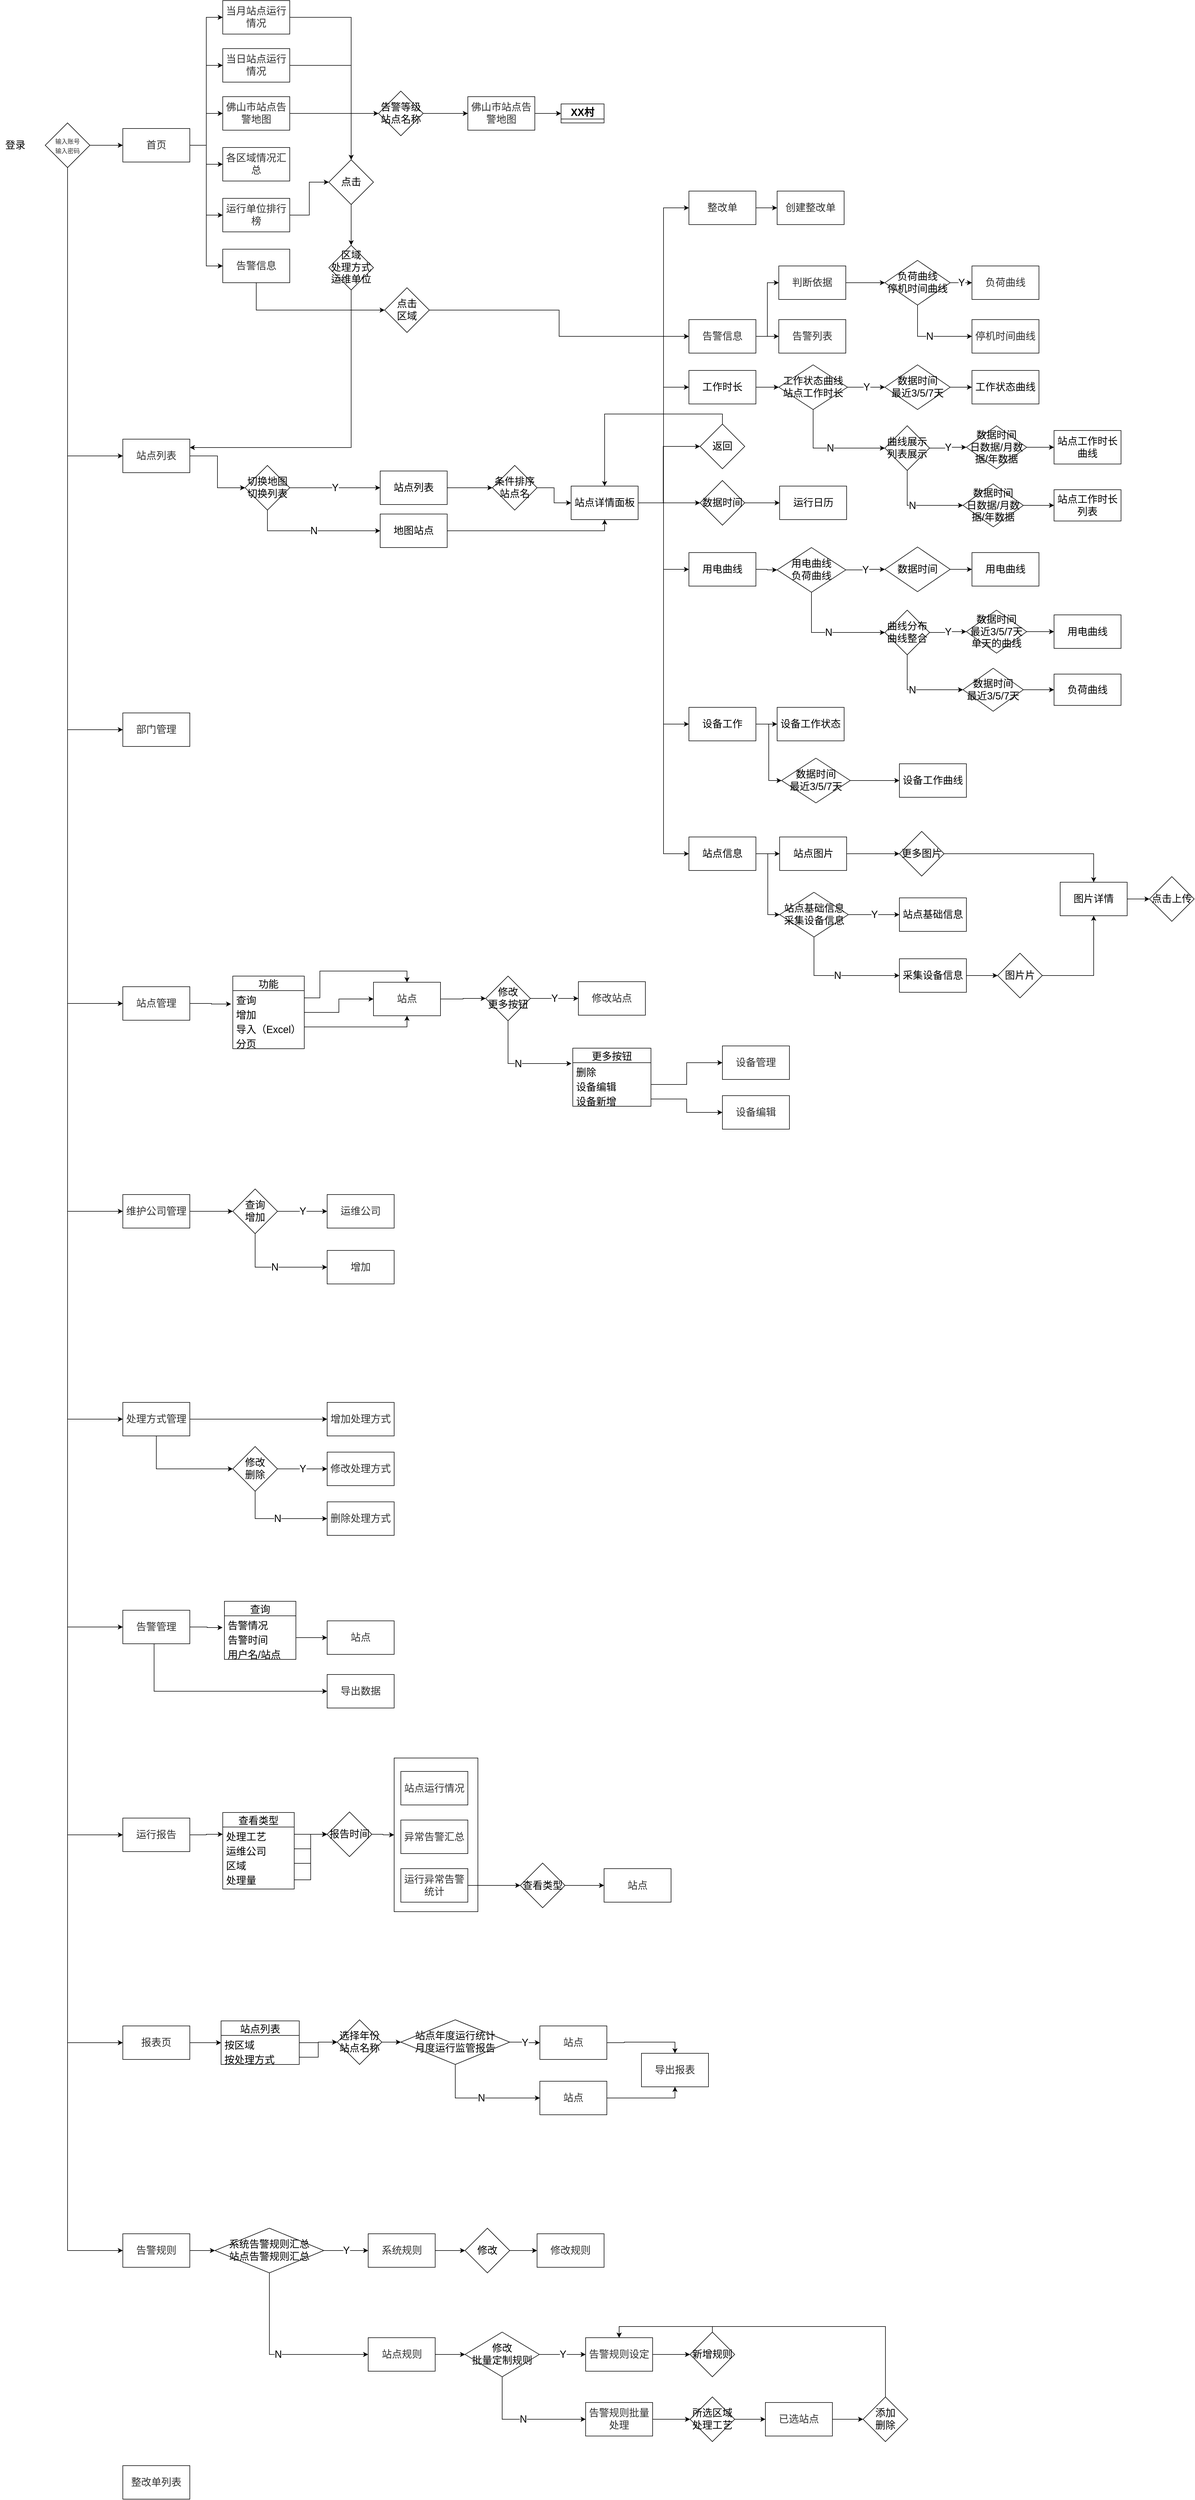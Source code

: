 <mxfile version="20.2.3" type="github">
  <diagram name="Page-1" id="edf60f1a-56cd-e834-aa8a-f176f3a09ee4">
    <mxGraphModel dx="1483" dy="781" grid="0" gridSize="10" guides="1" tooltips="1" connect="1" arrows="1" fold="1" page="1" pageScale="1" pageWidth="3000" pageHeight="8000" background="none" math="0" shadow="0">
      <root>
        <mxCell id="0" />
        <mxCell id="1" parent="0" />
        <mxCell id="w_8EXkbutIeRQx0IGn0U-2" value="&lt;font style=&quot;font-size: 18px;&quot;&gt;登录&lt;/font&gt;" style="text;html=1;resizable=0;autosize=1;align=center;verticalAlign=middle;points=[];fillColor=none;strokeColor=none;rounded=0;" parent="1" vertex="1">
          <mxGeometry x="18" y="415" width="54" height="34" as="geometry" />
        </mxCell>
        <mxCell id="w_8EXkbutIeRQx0IGn0U-55" style="edgeStyle=orthogonalEdgeStyle;rounded=0;orthogonalLoop=1;jettySize=auto;html=1;entryX=0;entryY=0.5;entryDx=0;entryDy=0;fontFamily=Helvetica;fontSize=18;" parent="1" source="w_8EXkbutIeRQx0IGn0U-3" target="w_8EXkbutIeRQx0IGn0U-7" edge="1">
          <mxGeometry relative="1" as="geometry" />
        </mxCell>
        <mxCell id="w_8EXkbutIeRQx0IGn0U-56" style="edgeStyle=orthogonalEdgeStyle;rounded=0;orthogonalLoop=1;jettySize=auto;html=1;entryX=0;entryY=0.5;entryDx=0;entryDy=0;fontFamily=Helvetica;fontSize=18;" parent="1" source="w_8EXkbutIeRQx0IGn0U-3" target="w_8EXkbutIeRQx0IGn0U-8" edge="1">
          <mxGeometry relative="1" as="geometry" />
        </mxCell>
        <mxCell id="w_8EXkbutIeRQx0IGn0U-57" style="edgeStyle=orthogonalEdgeStyle;rounded=0;orthogonalLoop=1;jettySize=auto;html=1;entryX=0;entryY=0.5;entryDx=0;entryDy=0;fontFamily=Helvetica;fontSize=18;" parent="1" source="w_8EXkbutIeRQx0IGn0U-3" target="w_8EXkbutIeRQx0IGn0U-9" edge="1">
          <mxGeometry relative="1" as="geometry" />
        </mxCell>
        <mxCell id="w_8EXkbutIeRQx0IGn0U-59" style="edgeStyle=orthogonalEdgeStyle;rounded=0;orthogonalLoop=1;jettySize=auto;html=1;entryX=0;entryY=0.5;entryDx=0;entryDy=0;fontFamily=Helvetica;fontSize=18;" parent="1" source="w_8EXkbutIeRQx0IGn0U-3" target="w_8EXkbutIeRQx0IGn0U-10" edge="1">
          <mxGeometry relative="1" as="geometry" />
        </mxCell>
        <mxCell id="w_8EXkbutIeRQx0IGn0U-60" style="edgeStyle=orthogonalEdgeStyle;rounded=0;orthogonalLoop=1;jettySize=auto;html=1;entryX=0;entryY=0.5;entryDx=0;entryDy=0;fontFamily=Helvetica;fontSize=18;" parent="1" source="w_8EXkbutIeRQx0IGn0U-3" target="w_8EXkbutIeRQx0IGn0U-11" edge="1">
          <mxGeometry relative="1" as="geometry" />
        </mxCell>
        <mxCell id="w_8EXkbutIeRQx0IGn0U-61" style="edgeStyle=orthogonalEdgeStyle;rounded=0;orthogonalLoop=1;jettySize=auto;html=1;entryX=0;entryY=0.5;entryDx=0;entryDy=0;fontFamily=Helvetica;fontSize=18;" parent="1" source="w_8EXkbutIeRQx0IGn0U-3" target="w_8EXkbutIeRQx0IGn0U-12" edge="1">
          <mxGeometry relative="1" as="geometry" />
        </mxCell>
        <mxCell id="w_8EXkbutIeRQx0IGn0U-3" value="&lt;span style=&quot;color: rgb(50, 50, 50); font-size: 18px; background-color: rgba(255, 255, 255, 0.01);&quot;&gt;首页&lt;/span&gt;" style="rounded=0;whiteSpace=wrap;html=1;fontSize=14;" parent="1" vertex="1">
          <mxGeometry x="238" y="402" width="120" height="60" as="geometry" />
        </mxCell>
        <mxCell id="w_8EXkbutIeRQx0IGn0U-172" style="edgeStyle=orthogonalEdgeStyle;rounded=0;orthogonalLoop=1;jettySize=auto;html=1;entryX=0;entryY=0.5;entryDx=0;entryDy=0;fontFamily=Helvetica;fontSize=18;exitX=0.5;exitY=1;exitDx=0;exitDy=0;" parent="1" source="w_8EXkbutIeRQx0IGn0U-4" target="w_8EXkbutIeRQx0IGn0U-13" edge="1">
          <mxGeometry relative="1" as="geometry" />
        </mxCell>
        <mxCell id="w_8EXkbutIeRQx0IGn0U-173" style="edgeStyle=orthogonalEdgeStyle;rounded=0;orthogonalLoop=1;jettySize=auto;html=1;entryX=0;entryY=0.5;entryDx=0;entryDy=0;fontFamily=Helvetica;fontSize=18;" parent="1" source="w_8EXkbutIeRQx0IGn0U-4" target="w_8EXkbutIeRQx0IGn0U-3" edge="1">
          <mxGeometry relative="1" as="geometry" />
        </mxCell>
        <mxCell id="w_8EXkbutIeRQx0IGn0U-175" style="edgeStyle=orthogonalEdgeStyle;rounded=0;orthogonalLoop=1;jettySize=auto;html=1;entryX=0;entryY=0.5;entryDx=0;entryDy=0;fontFamily=Helvetica;fontSize=18;" parent="1" source="w_8EXkbutIeRQx0IGn0U-4" target="w_8EXkbutIeRQx0IGn0U-174" edge="1">
          <mxGeometry relative="1" as="geometry">
            <Array as="points">
              <mxPoint x="139" y="1478" />
            </Array>
          </mxGeometry>
        </mxCell>
        <mxCell id="w_8EXkbutIeRQx0IGn0U-210" style="edgeStyle=orthogonalEdgeStyle;rounded=0;orthogonalLoop=1;jettySize=auto;html=1;entryX=0;entryY=0.5;entryDx=0;entryDy=0;fontFamily=Helvetica;fontSize=18;" parent="1" source="w_8EXkbutIeRQx0IGn0U-4" target="w_8EXkbutIeRQx0IGn0U-176" edge="1">
          <mxGeometry relative="1" as="geometry">
            <Array as="points">
              <mxPoint x="139" y="1968" />
            </Array>
          </mxGeometry>
        </mxCell>
        <mxCell id="w_8EXkbutIeRQx0IGn0U-218" style="edgeStyle=orthogonalEdgeStyle;rounded=0;orthogonalLoop=1;jettySize=auto;html=1;entryX=0;entryY=0.5;entryDx=0;entryDy=0;fontFamily=Helvetica;fontSize=18;" parent="1" source="w_8EXkbutIeRQx0IGn0U-4" target="w_8EXkbutIeRQx0IGn0U-211" edge="1">
          <mxGeometry relative="1" as="geometry">
            <Array as="points">
              <mxPoint x="139" y="2340" />
            </Array>
          </mxGeometry>
        </mxCell>
        <mxCell id="w_8EXkbutIeRQx0IGn0U-220" style="edgeStyle=orthogonalEdgeStyle;rounded=0;orthogonalLoop=1;jettySize=auto;html=1;entryX=0;entryY=0.5;entryDx=0;entryDy=0;fontFamily=Helvetica;fontSize=18;" parent="1" source="w_8EXkbutIeRQx0IGn0U-4" target="w_8EXkbutIeRQx0IGn0U-219" edge="1">
          <mxGeometry relative="1" as="geometry">
            <Array as="points">
              <mxPoint x="139" y="2712" />
            </Array>
          </mxGeometry>
        </mxCell>
        <mxCell id="jxU3JDYA_xWChLvNGrdQ-17" style="edgeStyle=orthogonalEdgeStyle;rounded=0;orthogonalLoop=1;jettySize=auto;html=1;entryX=0;entryY=0.5;entryDx=0;entryDy=0;" edge="1" parent="1" source="w_8EXkbutIeRQx0IGn0U-4" target="jxU3JDYA_xWChLvNGrdQ-1">
          <mxGeometry relative="1" as="geometry">
            <Array as="points">
              <mxPoint x="139" y="3084" />
            </Array>
          </mxGeometry>
        </mxCell>
        <mxCell id="jxU3JDYA_xWChLvNGrdQ-40" style="edgeStyle=orthogonalEdgeStyle;rounded=0;orthogonalLoop=1;jettySize=auto;html=1;entryX=0;entryY=0.5;entryDx=0;entryDy=0;fontSize=18;" edge="1" parent="1" source="w_8EXkbutIeRQx0IGn0U-4" target="jxU3JDYA_xWChLvNGrdQ-18">
          <mxGeometry relative="1" as="geometry">
            <Array as="points">
              <mxPoint x="139" y="3456" />
            </Array>
          </mxGeometry>
        </mxCell>
        <mxCell id="jxU3JDYA_xWChLvNGrdQ-56" style="edgeStyle=orthogonalEdgeStyle;rounded=0;orthogonalLoop=1;jettySize=auto;html=1;entryX=0;entryY=0.5;entryDx=0;entryDy=0;fontSize=18;" edge="1" parent="1" source="w_8EXkbutIeRQx0IGn0U-4" target="jxU3JDYA_xWChLvNGrdQ-41">
          <mxGeometry relative="1" as="geometry">
            <Array as="points">
              <mxPoint x="139" y="3828" />
            </Array>
          </mxGeometry>
        </mxCell>
        <mxCell id="jxU3JDYA_xWChLvNGrdQ-87" style="edgeStyle=orthogonalEdgeStyle;rounded=0;orthogonalLoop=1;jettySize=auto;html=1;entryX=0;entryY=0.5;entryDx=0;entryDy=0;fontSize=18;" edge="1" parent="1" source="w_8EXkbutIeRQx0IGn0U-4" target="jxU3JDYA_xWChLvNGrdQ-60">
          <mxGeometry relative="1" as="geometry">
            <Array as="points">
              <mxPoint x="139" y="4200" />
            </Array>
          </mxGeometry>
        </mxCell>
        <mxCell id="w_8EXkbutIeRQx0IGn0U-4" value="&lt;font face=&quot;Arial&quot; color=&quot;#323232&quot;&gt;&lt;span style=&quot;font-size: 11px; background-color: rgba(255, 255, 255, 0.01);&quot;&gt;输入账号&lt;br&gt;输入密码&lt;br&gt;&lt;/span&gt;&lt;/font&gt;" style="rhombus;whiteSpace=wrap;html=1;fontSize=14;" parent="1" vertex="1">
          <mxGeometry x="99" y="392" width="80" height="80" as="geometry" />
        </mxCell>
        <mxCell id="w_8EXkbutIeRQx0IGn0U-7" value="&lt;span style=&quot;color: rgb(50, 50, 50); font-size: 18px; background-color: rgba(255, 255, 255, 0.01);&quot;&gt;当月站点运行情况&lt;/span&gt;" style="rounded=0;whiteSpace=wrap;html=1;fontSize=14;" parent="1" vertex="1">
          <mxGeometry x="417" y="173" width="120" height="60" as="geometry" />
        </mxCell>
        <mxCell id="w_8EXkbutIeRQx0IGn0U-25" style="edgeStyle=orthogonalEdgeStyle;rounded=0;orthogonalLoop=1;jettySize=auto;html=1;fontFamily=Helvetica;fontSize=18;entryX=0.5;entryY=0;entryDx=0;entryDy=0;" parent="1" source="w_8EXkbutIeRQx0IGn0U-8" target="w_8EXkbutIeRQx0IGn0U-18" edge="1">
          <mxGeometry relative="1" as="geometry">
            <mxPoint x="651" y="289" as="targetPoint" />
          </mxGeometry>
        </mxCell>
        <mxCell id="w_8EXkbutIeRQx0IGn0U-8" value="&lt;span style=&quot;color: rgb(50, 50, 50); font-size: 18px; background-color: rgba(255, 255, 255, 0.01);&quot;&gt;当日站点运行情况&lt;/span&gt;" style="rounded=0;whiteSpace=wrap;html=1;fontSize=14;" parent="1" vertex="1">
          <mxGeometry x="417" y="259" width="120" height="60" as="geometry" />
        </mxCell>
        <mxCell id="w_8EXkbutIeRQx0IGn0U-30" style="edgeStyle=orthogonalEdgeStyle;rounded=0;orthogonalLoop=1;jettySize=auto;html=1;entryX=0;entryY=0.5;entryDx=0;entryDy=0;fontFamily=Helvetica;fontSize=18;" parent="1" source="w_8EXkbutIeRQx0IGn0U-9" target="w_8EXkbutIeRQx0IGn0U-29" edge="1">
          <mxGeometry relative="1" as="geometry" />
        </mxCell>
        <mxCell id="w_8EXkbutIeRQx0IGn0U-9" value="&lt;span style=&quot;color: rgb(50, 50, 50); font-size: 18px; background-color: rgba(255, 255, 255, 0.01);&quot;&gt;佛山市站点告警地图&lt;/span&gt;" style="rounded=0;whiteSpace=wrap;html=1;fontSize=14;" parent="1" vertex="1">
          <mxGeometry x="417" y="345" width="120" height="60" as="geometry" />
        </mxCell>
        <mxCell id="w_8EXkbutIeRQx0IGn0U-36" style="edgeStyle=orthogonalEdgeStyle;rounded=0;orthogonalLoop=1;jettySize=auto;html=1;fontFamily=Helvetica;fontSize=18;exitX=1;exitY=0.5;exitDx=0;exitDy=0;" parent="1" source="w_8EXkbutIeRQx0IGn0U-11" target="w_8EXkbutIeRQx0IGn0U-18" edge="1">
          <mxGeometry relative="1" as="geometry" />
        </mxCell>
        <mxCell id="w_8EXkbutIeRQx0IGn0U-10" value="&lt;font color=&quot;#323232&quot;&gt;&lt;span style=&quot;font-size: 18px; background-color: rgba(255, 255, 255, 0.01);&quot;&gt;各区域情况汇总&lt;/span&gt;&lt;/font&gt;" style="rounded=0;whiteSpace=wrap;html=1;fontSize=14;" parent="1" vertex="1">
          <mxGeometry x="417" y="436" width="120" height="60" as="geometry" />
        </mxCell>
        <mxCell id="w_8EXkbutIeRQx0IGn0U-11" value="&lt;font color=&quot;#323232&quot;&gt;&lt;span style=&quot;font-size: 18px; background-color: rgba(255, 255, 255, 0.01);&quot;&gt;运行单位排行榜&lt;/span&gt;&lt;/font&gt;" style="rounded=0;whiteSpace=wrap;html=1;fontSize=14;" parent="1" vertex="1">
          <mxGeometry x="417" y="527" width="120" height="60" as="geometry" />
        </mxCell>
        <mxCell id="w_8EXkbutIeRQx0IGn0U-43" style="edgeStyle=orthogonalEdgeStyle;rounded=0;orthogonalLoop=1;jettySize=auto;html=1;entryX=0;entryY=0.5;entryDx=0;entryDy=0;fontFamily=Helvetica;fontSize=18;" parent="1" source="w_8EXkbutIeRQx0IGn0U-12" target="w_8EXkbutIeRQx0IGn0U-42" edge="1">
          <mxGeometry relative="1" as="geometry">
            <Array as="points">
              <mxPoint x="477" y="727" />
            </Array>
          </mxGeometry>
        </mxCell>
        <mxCell id="w_8EXkbutIeRQx0IGn0U-12" value="&lt;font color=&quot;#323232&quot;&gt;&lt;span style=&quot;font-size: 18px; background-color: rgba(255, 255, 255, 0.01);&quot;&gt;告警信息&lt;/span&gt;&lt;/font&gt;" style="rounded=0;whiteSpace=wrap;html=1;fontSize=14;" parent="1" vertex="1">
          <mxGeometry x="417" y="618" width="120" height="60" as="geometry" />
        </mxCell>
        <mxCell id="w_8EXkbutIeRQx0IGn0U-47" style="edgeStyle=orthogonalEdgeStyle;rounded=0;orthogonalLoop=1;jettySize=auto;html=1;entryX=0;entryY=0.5;entryDx=0;entryDy=0;fontFamily=Helvetica;fontSize=18;" parent="1" source="w_8EXkbutIeRQx0IGn0U-13" target="w_8EXkbutIeRQx0IGn0U-45" edge="1">
          <mxGeometry relative="1" as="geometry" />
        </mxCell>
        <mxCell id="w_8EXkbutIeRQx0IGn0U-13" value="&lt;span style=&quot;color: rgb(50, 50, 50); font-size: 18px; background-color: rgba(255, 255, 255, 0.01);&quot;&gt;站点列表&lt;/span&gt;" style="rounded=0;whiteSpace=wrap;html=1;fontSize=14;" parent="1" vertex="1">
          <mxGeometry x="238" y="958" width="120" height="60" as="geometry" />
        </mxCell>
        <mxCell id="w_8EXkbutIeRQx0IGn0U-38" style="edgeStyle=orthogonalEdgeStyle;rounded=0;orthogonalLoop=1;jettySize=auto;html=1;entryX=0.5;entryY=0;entryDx=0;entryDy=0;fontFamily=Helvetica;fontSize=18;" parent="1" source="w_8EXkbutIeRQx0IGn0U-18" target="w_8EXkbutIeRQx0IGn0U-37" edge="1">
          <mxGeometry relative="1" as="geometry" />
        </mxCell>
        <mxCell id="w_8EXkbutIeRQx0IGn0U-18" value="点击&lt;br&gt;" style="rhombus;whiteSpace=wrap;html=1;fontFamily=Helvetica;fontSize=18;" parent="1" vertex="1">
          <mxGeometry x="607" y="458" width="80" height="80" as="geometry" />
        </mxCell>
        <mxCell id="w_8EXkbutIeRQx0IGn0U-19" value="" style="edgeStyle=orthogonalEdgeStyle;rounded=0;orthogonalLoop=1;jettySize=auto;html=1;fontFamily=Helvetica;fontSize=18;entryX=0.5;entryY=0;entryDx=0;entryDy=0;endArrow=none;" parent="1" source="w_8EXkbutIeRQx0IGn0U-7" target="w_8EXkbutIeRQx0IGn0U-18" edge="1">
          <mxGeometry relative="1" as="geometry">
            <mxPoint x="358" y="782" as="targetPoint" />
            <mxPoint x="537" y="203.0" as="sourcePoint" />
            <Array as="points" />
          </mxGeometry>
        </mxCell>
        <mxCell id="w_8EXkbutIeRQx0IGn0U-51" style="edgeStyle=orthogonalEdgeStyle;rounded=0;orthogonalLoop=1;jettySize=auto;html=1;fontFamily=Helvetica;fontSize=18;" parent="1" source="w_8EXkbutIeRQx0IGn0U-23" target="w_8EXkbutIeRQx0IGn0U-46" edge="1">
          <mxGeometry relative="1" as="geometry" />
        </mxCell>
        <mxCell id="w_8EXkbutIeRQx0IGn0U-23" value="站点列表" style="rounded=0;whiteSpace=wrap;html=1;fontFamily=Helvetica;fontSize=18;" parent="1" vertex="1">
          <mxGeometry x="699" y="1015" width="120" height="60" as="geometry" />
        </mxCell>
        <mxCell id="w_8EXkbutIeRQx0IGn0U-32" style="edgeStyle=orthogonalEdgeStyle;rounded=0;orthogonalLoop=1;jettySize=auto;html=1;entryX=0;entryY=0.5;entryDx=0;entryDy=0;fontFamily=Helvetica;fontSize=18;" parent="1" source="w_8EXkbutIeRQx0IGn0U-29" target="w_8EXkbutIeRQx0IGn0U-31" edge="1">
          <mxGeometry relative="1" as="geometry" />
        </mxCell>
        <mxCell id="w_8EXkbutIeRQx0IGn0U-29" value="告警等级&lt;br&gt;站点名称" style="rhombus;whiteSpace=wrap;html=1;fontFamily=Helvetica;fontSize=18;" parent="1" vertex="1">
          <mxGeometry x="696" y="335" width="80" height="80" as="geometry" />
        </mxCell>
        <mxCell id="w_8EXkbutIeRQx0IGn0U-35" style="edgeStyle=orthogonalEdgeStyle;rounded=0;orthogonalLoop=1;jettySize=auto;html=1;exitX=1;exitY=0.5;exitDx=0;exitDy=0;entryX=0;entryY=0.5;entryDx=0;entryDy=0;fontFamily=Helvetica;fontSize=18;" parent="1" source="w_8EXkbutIeRQx0IGn0U-31" target="w_8EXkbutIeRQx0IGn0U-33" edge="1">
          <mxGeometry relative="1" as="geometry" />
        </mxCell>
        <mxCell id="w_8EXkbutIeRQx0IGn0U-31" value="&lt;font color=&quot;#323232&quot;&gt;&lt;span style=&quot;font-size: 18px; background-color: rgba(255, 255, 255, 0.01);&quot;&gt;佛山市站点告警地图&lt;/span&gt;&lt;/font&gt;" style="rounded=0;whiteSpace=wrap;html=1;fontSize=14;" parent="1" vertex="1">
          <mxGeometry x="856" y="345" width="120" height="60" as="geometry" />
        </mxCell>
        <mxCell id="w_8EXkbutIeRQx0IGn0U-33" value="XX村" style="swimlane;fontFamily=Helvetica;fontSize=18;startSize=27;" parent="1" vertex="1" collapsed="1">
          <mxGeometry x="1023" y="358" width="77" height="34" as="geometry">
            <mxRectangle x="1032" y="308" width="144" height="134" as="alternateBounds" />
          </mxGeometry>
        </mxCell>
        <mxCell id="w_8EXkbutIeRQx0IGn0U-34" value="告警时间&lt;br&gt;告警等级&lt;br&gt;告警内容" style="text;html=1;align=center;verticalAlign=middle;resizable=0;points=[];autosize=1;strokeColor=none;fillColor=none;fontSize=18;fontFamily=Helvetica;" parent="w_8EXkbutIeRQx0IGn0U-33" vertex="1">
          <mxGeometry x="29" y="42" width="90" height="77" as="geometry" />
        </mxCell>
        <mxCell id="w_8EXkbutIeRQx0IGn0U-39" style="edgeStyle=orthogonalEdgeStyle;rounded=0;orthogonalLoop=1;jettySize=auto;html=1;entryX=1;entryY=0.25;entryDx=0;entryDy=0;fontFamily=Helvetica;fontSize=18;exitX=0.5;exitY=1;exitDx=0;exitDy=0;" parent="1" source="w_8EXkbutIeRQx0IGn0U-37" target="w_8EXkbutIeRQx0IGn0U-13" edge="1">
          <mxGeometry relative="1" as="geometry" />
        </mxCell>
        <mxCell id="w_8EXkbutIeRQx0IGn0U-37" value="区域&lt;br&gt;处理方式&lt;br&gt;运维单位" style="rhombus;whiteSpace=wrap;html=1;fontFamily=Helvetica;fontSize=18;" parent="1" vertex="1">
          <mxGeometry x="607" y="611" width="80" height="80" as="geometry" />
        </mxCell>
        <mxCell id="w_8EXkbutIeRQx0IGn0U-131" style="edgeStyle=orthogonalEdgeStyle;rounded=0;orthogonalLoop=1;jettySize=auto;html=1;entryX=0;entryY=0.5;entryDx=0;entryDy=0;fontFamily=Helvetica;fontSize=18;" parent="1" source="w_8EXkbutIeRQx0IGn0U-40" target="w_8EXkbutIeRQx0IGn0U-129" edge="1">
          <mxGeometry relative="1" as="geometry" />
        </mxCell>
        <mxCell id="w_8EXkbutIeRQx0IGn0U-132" style="edgeStyle=orthogonalEdgeStyle;rounded=0;orthogonalLoop=1;jettySize=auto;html=1;entryX=0;entryY=0.5;entryDx=0;entryDy=0;fontFamily=Helvetica;fontSize=18;" parent="1" source="w_8EXkbutIeRQx0IGn0U-40" target="w_8EXkbutIeRQx0IGn0U-128" edge="1">
          <mxGeometry relative="1" as="geometry" />
        </mxCell>
        <mxCell id="w_8EXkbutIeRQx0IGn0U-40" value="&lt;font color=&quot;#323232&quot;&gt;&lt;span style=&quot;font-size: 18px; background-color: rgba(255, 255, 255, 0.01);&quot;&gt;告警信息&lt;/span&gt;&lt;/font&gt;" style="rounded=0;whiteSpace=wrap;html=1;fontSize=14;" parent="1" vertex="1">
          <mxGeometry x="1252" y="744" width="120" height="60" as="geometry" />
        </mxCell>
        <mxCell id="w_8EXkbutIeRQx0IGn0U-44" style="edgeStyle=orthogonalEdgeStyle;rounded=0;orthogonalLoop=1;jettySize=auto;html=1;entryX=0;entryY=0.5;entryDx=0;entryDy=0;fontFamily=Helvetica;fontSize=18;" parent="1" source="w_8EXkbutIeRQx0IGn0U-42" target="w_8EXkbutIeRQx0IGn0U-40" edge="1">
          <mxGeometry relative="1" as="geometry" />
        </mxCell>
        <mxCell id="w_8EXkbutIeRQx0IGn0U-42" value="点击&lt;br&gt;区域" style="rhombus;whiteSpace=wrap;html=1;fontFamily=Helvetica;fontSize=18;" parent="1" vertex="1">
          <mxGeometry x="707" y="687" width="80" height="80" as="geometry" />
        </mxCell>
        <mxCell id="w_8EXkbutIeRQx0IGn0U-49" value="Y" style="edgeStyle=orthogonalEdgeStyle;rounded=0;orthogonalLoop=1;jettySize=auto;html=1;entryX=0;entryY=0.5;entryDx=0;entryDy=0;fontFamily=Helvetica;fontSize=18;" parent="1" source="w_8EXkbutIeRQx0IGn0U-45" target="w_8EXkbutIeRQx0IGn0U-23" edge="1">
          <mxGeometry relative="1" as="geometry" />
        </mxCell>
        <mxCell id="w_8EXkbutIeRQx0IGn0U-50" value="N" style="edgeStyle=orthogonalEdgeStyle;rounded=0;orthogonalLoop=1;jettySize=auto;html=1;entryX=0;entryY=0.5;entryDx=0;entryDy=0;fontFamily=Helvetica;fontSize=18;exitX=0.5;exitY=1;exitDx=0;exitDy=0;" parent="1" source="w_8EXkbutIeRQx0IGn0U-45" target="w_8EXkbutIeRQx0IGn0U-48" edge="1">
          <mxGeometry relative="1" as="geometry" />
        </mxCell>
        <mxCell id="w_8EXkbutIeRQx0IGn0U-45" value="切换地图&lt;br&gt;切换列表" style="rhombus;whiteSpace=wrap;html=1;fontFamily=Helvetica;fontSize=18;" parent="1" vertex="1">
          <mxGeometry x="457" y="1005" width="80" height="80" as="geometry" />
        </mxCell>
        <mxCell id="w_8EXkbutIeRQx0IGn0U-54" style="edgeStyle=orthogonalEdgeStyle;rounded=0;orthogonalLoop=1;jettySize=auto;html=1;entryX=0;entryY=0.5;entryDx=0;entryDy=0;fontFamily=Helvetica;fontSize=18;" parent="1" source="w_8EXkbutIeRQx0IGn0U-46" target="w_8EXkbutIeRQx0IGn0U-52" edge="1">
          <mxGeometry relative="1" as="geometry" />
        </mxCell>
        <mxCell id="w_8EXkbutIeRQx0IGn0U-46" value="条件排序&lt;br&gt;站点名" style="rhombus;whiteSpace=wrap;html=1;fontFamily=Helvetica;fontSize=18;" parent="1" vertex="1">
          <mxGeometry x="900" y="1005" width="80" height="80" as="geometry" />
        </mxCell>
        <mxCell id="w_8EXkbutIeRQx0IGn0U-53" style="edgeStyle=orthogonalEdgeStyle;rounded=0;orthogonalLoop=1;jettySize=auto;html=1;entryX=0.5;entryY=1;entryDx=0;entryDy=0;fontFamily=Helvetica;fontSize=18;" parent="1" source="w_8EXkbutIeRQx0IGn0U-48" target="w_8EXkbutIeRQx0IGn0U-52" edge="1">
          <mxGeometry relative="1" as="geometry" />
        </mxCell>
        <mxCell id="w_8EXkbutIeRQx0IGn0U-48" value="地图站点" style="rounded=0;whiteSpace=wrap;html=1;fontFamily=Helvetica;fontSize=18;" parent="1" vertex="1">
          <mxGeometry x="699" y="1092" width="120" height="60" as="geometry" />
        </mxCell>
        <mxCell id="w_8EXkbutIeRQx0IGn0U-73" style="edgeStyle=orthogonalEdgeStyle;rounded=0;orthogonalLoop=1;jettySize=auto;html=1;entryX=0;entryY=0.5;entryDx=0;entryDy=0;fontFamily=Helvetica;fontSize=18;" parent="1" source="w_8EXkbutIeRQx0IGn0U-52" target="w_8EXkbutIeRQx0IGn0U-62" edge="1">
          <mxGeometry relative="1" as="geometry" />
        </mxCell>
        <mxCell id="w_8EXkbutIeRQx0IGn0U-74" style="edgeStyle=orthogonalEdgeStyle;rounded=0;orthogonalLoop=1;jettySize=auto;html=1;entryX=0;entryY=0.5;entryDx=0;entryDy=0;fontFamily=Helvetica;fontSize=18;" parent="1" source="w_8EXkbutIeRQx0IGn0U-52" target="w_8EXkbutIeRQx0IGn0U-40" edge="1">
          <mxGeometry relative="1" as="geometry" />
        </mxCell>
        <mxCell id="w_8EXkbutIeRQx0IGn0U-109" style="edgeStyle=orthogonalEdgeStyle;rounded=0;orthogonalLoop=1;jettySize=auto;html=1;fontFamily=Helvetica;fontSize=18;" parent="1" source="w_8EXkbutIeRQx0IGn0U-52" target="w_8EXkbutIeRQx0IGn0U-108" edge="1">
          <mxGeometry relative="1" as="geometry" />
        </mxCell>
        <mxCell id="w_8EXkbutIeRQx0IGn0U-111" style="edgeStyle=orthogonalEdgeStyle;rounded=0;orthogonalLoop=1;jettySize=auto;html=1;entryX=0;entryY=0.5;entryDx=0;entryDy=0;fontFamily=Helvetica;fontSize=18;" parent="1" source="w_8EXkbutIeRQx0IGn0U-52" target="w_8EXkbutIeRQx0IGn0U-65" edge="1">
          <mxGeometry relative="1" as="geometry" />
        </mxCell>
        <mxCell id="w_8EXkbutIeRQx0IGn0U-142" style="edgeStyle=orthogonalEdgeStyle;rounded=0;orthogonalLoop=1;jettySize=auto;html=1;entryX=0;entryY=0.5;entryDx=0;entryDy=0;fontFamily=Helvetica;fontSize=18;" parent="1" source="w_8EXkbutIeRQx0IGn0U-52" target="w_8EXkbutIeRQx0IGn0U-64" edge="1">
          <mxGeometry relative="1" as="geometry" />
        </mxCell>
        <mxCell id="w_8EXkbutIeRQx0IGn0U-162" style="edgeStyle=orthogonalEdgeStyle;rounded=0;orthogonalLoop=1;jettySize=auto;html=1;entryX=0;entryY=0.5;entryDx=0;entryDy=0;fontFamily=Helvetica;fontSize=18;" parent="1" source="w_8EXkbutIeRQx0IGn0U-52" target="w_8EXkbutIeRQx0IGn0U-143" edge="1">
          <mxGeometry relative="1" as="geometry" />
        </mxCell>
        <mxCell id="w_8EXkbutIeRQx0IGn0U-165" style="edgeStyle=orthogonalEdgeStyle;rounded=0;orthogonalLoop=1;jettySize=auto;html=1;entryX=0;entryY=0.5;entryDx=0;entryDy=0;fontFamily=Helvetica;fontSize=18;" parent="1" source="w_8EXkbutIeRQx0IGn0U-52" target="w_8EXkbutIeRQx0IGn0U-164" edge="1">
          <mxGeometry relative="1" as="geometry" />
        </mxCell>
        <mxCell id="w_8EXkbutIeRQx0IGn0U-169" style="edgeStyle=orthogonalEdgeStyle;rounded=0;orthogonalLoop=1;jettySize=auto;html=1;entryX=0;entryY=0.5;entryDx=0;entryDy=0;fontFamily=Helvetica;fontSize=18;" parent="1" source="w_8EXkbutIeRQx0IGn0U-52" target="w_8EXkbutIeRQx0IGn0U-168" edge="1">
          <mxGeometry relative="1" as="geometry">
            <Array as="points">
              <mxPoint x="1206" y="1072" />
              <mxPoint x="1206" y="971" />
            </Array>
          </mxGeometry>
        </mxCell>
        <mxCell id="w_8EXkbutIeRQx0IGn0U-52" value="站点详情面板" style="rounded=0;whiteSpace=wrap;html=1;fontFamily=Helvetica;fontSize=18;" parent="1" vertex="1">
          <mxGeometry x="1041" y="1042" width="120" height="60" as="geometry" />
        </mxCell>
        <mxCell id="w_8EXkbutIeRQx0IGn0U-77" style="edgeStyle=orthogonalEdgeStyle;rounded=0;orthogonalLoop=1;jettySize=auto;html=1;entryX=0;entryY=0.5;entryDx=0;entryDy=0;fontFamily=Helvetica;fontSize=18;" parent="1" source="w_8EXkbutIeRQx0IGn0U-62" target="w_8EXkbutIeRQx0IGn0U-75" edge="1">
          <mxGeometry relative="1" as="geometry" />
        </mxCell>
        <mxCell id="w_8EXkbutIeRQx0IGn0U-62" value="工作时长" style="rounded=0;whiteSpace=wrap;html=1;fontFamily=Helvetica;fontSize=18;" parent="1" vertex="1">
          <mxGeometry x="1252" y="835" width="120" height="60" as="geometry" />
        </mxCell>
        <mxCell id="w_8EXkbutIeRQx0IGn0U-63" value="设备工作曲线" style="rounded=0;whiteSpace=wrap;html=1;fontFamily=Helvetica;fontSize=18;" parent="1" vertex="1">
          <mxGeometry x="1629" y="1539" width="120" height="60" as="geometry" />
        </mxCell>
        <mxCell id="w_8EXkbutIeRQx0IGn0U-139" style="edgeStyle=orthogonalEdgeStyle;rounded=0;orthogonalLoop=1;jettySize=auto;html=1;entryX=0;entryY=0.5;entryDx=0;entryDy=0;fontFamily=Helvetica;fontSize=18;" parent="1" source="w_8EXkbutIeRQx0IGn0U-64" target="w_8EXkbutIeRQx0IGn0U-100" edge="1">
          <mxGeometry relative="1" as="geometry" />
        </mxCell>
        <mxCell id="w_8EXkbutIeRQx0IGn0U-140" style="edgeStyle=orthogonalEdgeStyle;rounded=0;orthogonalLoop=1;jettySize=auto;html=1;entryX=0;entryY=0.5;entryDx=0;entryDy=0;fontFamily=Helvetica;fontSize=18;" parent="1" source="w_8EXkbutIeRQx0IGn0U-64" target="w_8EXkbutIeRQx0IGn0U-138" edge="1">
          <mxGeometry relative="1" as="geometry" />
        </mxCell>
        <mxCell id="w_8EXkbutIeRQx0IGn0U-64" value="设备工作" style="rounded=0;whiteSpace=wrap;html=1;fontFamily=Helvetica;fontSize=18;" parent="1" vertex="1">
          <mxGeometry x="1252" y="1438" width="120" height="60" as="geometry" />
        </mxCell>
        <mxCell id="w_8EXkbutIeRQx0IGn0U-97" style="edgeStyle=orthogonalEdgeStyle;rounded=0;orthogonalLoop=1;jettySize=auto;html=1;fontFamily=Helvetica;fontSize=18;" parent="1" source="w_8EXkbutIeRQx0IGn0U-65" target="w_8EXkbutIeRQx0IGn0U-96" edge="1">
          <mxGeometry relative="1" as="geometry" />
        </mxCell>
        <mxCell id="w_8EXkbutIeRQx0IGn0U-65" value="用电曲线" style="rounded=0;whiteSpace=wrap;html=1;fontFamily=Helvetica;fontSize=18;" parent="1" vertex="1">
          <mxGeometry x="1252" y="1161" width="120" height="60" as="geometry" />
        </mxCell>
        <mxCell id="w_8EXkbutIeRQx0IGn0U-66" value="运行日历" style="rounded=0;whiteSpace=wrap;html=1;fontFamily=Helvetica;fontSize=18;" parent="1" vertex="1">
          <mxGeometry x="1414.5" y="1042" width="120" height="60" as="geometry" />
        </mxCell>
        <mxCell id="w_8EXkbutIeRQx0IGn0U-79" value="Y" style="edgeStyle=orthogonalEdgeStyle;rounded=0;orthogonalLoop=1;jettySize=auto;html=1;entryX=0;entryY=0.5;entryDx=0;entryDy=0;fontFamily=Helvetica;fontSize=18;" parent="1" source="w_8EXkbutIeRQx0IGn0U-75" target="w_8EXkbutIeRQx0IGn0U-83" edge="1">
          <mxGeometry relative="1" as="geometry">
            <mxPoint x="1627" y="865.0" as="targetPoint" />
          </mxGeometry>
        </mxCell>
        <mxCell id="w_8EXkbutIeRQx0IGn0U-80" value="N" style="edgeStyle=orthogonalEdgeStyle;rounded=0;orthogonalLoop=1;jettySize=auto;html=1;fontFamily=Helvetica;fontSize=18;exitX=0.5;exitY=1;exitDx=0;exitDy=0;entryX=0;entryY=0.5;entryDx=0;entryDy=0;" parent="1" source="w_8EXkbutIeRQx0IGn0U-75" target="w_8EXkbutIeRQx0IGn0U-88" edge="1">
          <mxGeometry relative="1" as="geometry">
            <mxPoint x="1574" y="974" as="targetPoint" />
            <Array as="points">
              <mxPoint x="1475" y="974" />
              <mxPoint x="1603" y="974" />
            </Array>
          </mxGeometry>
        </mxCell>
        <mxCell id="w_8EXkbutIeRQx0IGn0U-75" value="工作状态曲线&lt;br&gt;站点工作时长" style="rhombus;whiteSpace=wrap;html=1;fontFamily=Helvetica;fontSize=18;" parent="1" vertex="1">
          <mxGeometry x="1413" y="825" width="123" height="80" as="geometry" />
        </mxCell>
        <mxCell id="w_8EXkbutIeRQx0IGn0U-87" style="edgeStyle=orthogonalEdgeStyle;rounded=0;orthogonalLoop=1;jettySize=auto;html=1;entryX=0;entryY=0.5;entryDx=0;entryDy=0;fontFamily=Helvetica;fontSize=18;" parent="1" source="w_8EXkbutIeRQx0IGn0U-83" target="w_8EXkbutIeRQx0IGn0U-84" edge="1">
          <mxGeometry relative="1" as="geometry" />
        </mxCell>
        <mxCell id="w_8EXkbutIeRQx0IGn0U-83" value="数据时间&lt;br&gt;最近3/5/7天" style="rhombus;whiteSpace=wrap;html=1;fontFamily=Helvetica;fontSize=18;" parent="1" vertex="1">
          <mxGeometry x="1603" y="825" width="117" height="80" as="geometry" />
        </mxCell>
        <mxCell id="w_8EXkbutIeRQx0IGn0U-84" value="工作状态曲线" style="rounded=0;whiteSpace=wrap;html=1;fontFamily=Helvetica;fontSize=18;" parent="1" vertex="1">
          <mxGeometry x="1759" y="835" width="120" height="60" as="geometry" />
        </mxCell>
        <mxCell id="w_8EXkbutIeRQx0IGn0U-91" value="Y" style="edgeStyle=orthogonalEdgeStyle;rounded=0;orthogonalLoop=1;jettySize=auto;html=1;entryX=0;entryY=0.5;entryDx=0;entryDy=0;fontFamily=Helvetica;fontSize=18;" parent="1" source="w_8EXkbutIeRQx0IGn0U-88" target="w_8EXkbutIeRQx0IGn0U-90" edge="1">
          <mxGeometry relative="1" as="geometry" />
        </mxCell>
        <mxCell id="w_8EXkbutIeRQx0IGn0U-93" style="edgeStyle=orthogonalEdgeStyle;rounded=0;orthogonalLoop=1;jettySize=auto;html=1;entryX=0;entryY=0.5;entryDx=0;entryDy=0;fontFamily=Helvetica;fontSize=18;" parent="1" source="w_8EXkbutIeRQx0IGn0U-88" target="w_8EXkbutIeRQx0IGn0U-105" edge="1">
          <mxGeometry relative="1" as="geometry">
            <mxPoint x="1743" y="1077" as="targetPoint" />
            <Array as="points">
              <mxPoint x="1643" y="1077" />
            </Array>
          </mxGeometry>
        </mxCell>
        <mxCell id="w_8EXkbutIeRQx0IGn0U-94" value="N&lt;br&gt;" style="edgeLabel;html=1;align=center;verticalAlign=middle;resizable=0;points=[];fontSize=18;fontFamily=Helvetica;" parent="w_8EXkbutIeRQx0IGn0U-93" vertex="1" connectable="0">
          <mxGeometry x="-0.125" relative="1" as="geometry">
            <mxPoint as="offset" />
          </mxGeometry>
        </mxCell>
        <mxCell id="w_8EXkbutIeRQx0IGn0U-88" value="曲线展示&lt;br&gt;列表展示" style="rhombus;whiteSpace=wrap;html=1;fontFamily=Helvetica;fontSize=18;" parent="1" vertex="1">
          <mxGeometry x="1603" y="934" width="80" height="80" as="geometry" />
        </mxCell>
        <mxCell id="w_8EXkbutIeRQx0IGn0U-107" style="edgeStyle=orthogonalEdgeStyle;rounded=0;orthogonalLoop=1;jettySize=auto;html=1;entryX=0;entryY=0.5;entryDx=0;entryDy=0;fontFamily=Helvetica;fontSize=18;" parent="1" source="w_8EXkbutIeRQx0IGn0U-90" target="w_8EXkbutIeRQx0IGn0U-102" edge="1">
          <mxGeometry relative="1" as="geometry" />
        </mxCell>
        <mxCell id="w_8EXkbutIeRQx0IGn0U-90" value="数据时间&lt;br&gt;日数据/月数据/年数据" style="rhombus;whiteSpace=wrap;html=1;fontFamily=Helvetica;fontSize=18;" parent="1" vertex="1">
          <mxGeometry x="1749" y="934" width="108" height="77" as="geometry" />
        </mxCell>
        <mxCell id="w_8EXkbutIeRQx0IGn0U-126" value="Y" style="edgeStyle=orthogonalEdgeStyle;rounded=0;orthogonalLoop=1;jettySize=auto;html=1;entryX=0;entryY=0.5;entryDx=0;entryDy=0;fontFamily=Helvetica;fontSize=18;" parent="1" source="w_8EXkbutIeRQx0IGn0U-96" target="w_8EXkbutIeRQx0IGn0U-124" edge="1">
          <mxGeometry relative="1" as="geometry" />
        </mxCell>
        <mxCell id="w_8EXkbutIeRQx0IGn0U-127" value="N" style="edgeStyle=orthogonalEdgeStyle;rounded=0;orthogonalLoop=1;jettySize=auto;html=1;entryX=0;entryY=0.5;entryDx=0;entryDy=0;fontFamily=Helvetica;fontSize=18;exitX=0.5;exitY=1;exitDx=0;exitDy=0;" parent="1" source="w_8EXkbutIeRQx0IGn0U-96" target="w_8EXkbutIeRQx0IGn0U-116" edge="1">
          <mxGeometry relative="1" as="geometry" />
        </mxCell>
        <mxCell id="w_8EXkbutIeRQx0IGn0U-96" value="用电曲线&lt;br&gt;负荷曲线" style="rhombus;whiteSpace=wrap;html=1;fontFamily=Helvetica;fontSize=18;" parent="1" vertex="1">
          <mxGeometry x="1410" y="1152" width="123" height="80" as="geometry" />
        </mxCell>
        <mxCell id="w_8EXkbutIeRQx0IGn0U-100" value="设备工作状态" style="rounded=0;whiteSpace=wrap;html=1;fontFamily=Helvetica;fontSize=18;" parent="1" vertex="1">
          <mxGeometry x="1410" y="1438" width="120" height="60" as="geometry" />
        </mxCell>
        <mxCell id="w_8EXkbutIeRQx0IGn0U-102" value="站点工作时长曲线" style="rounded=0;whiteSpace=wrap;html=1;fontFamily=Helvetica;fontSize=18;" parent="1" vertex="1">
          <mxGeometry x="1906" y="942.5" width="120" height="60" as="geometry" />
        </mxCell>
        <mxCell id="w_8EXkbutIeRQx0IGn0U-104" value="站点工作时长列表" style="rounded=0;whiteSpace=wrap;html=1;fontFamily=Helvetica;fontSize=18;" parent="1" vertex="1">
          <mxGeometry x="1906" y="1048.5" width="120" height="56" as="geometry" />
        </mxCell>
        <mxCell id="w_8EXkbutIeRQx0IGn0U-106" style="edgeStyle=orthogonalEdgeStyle;rounded=0;orthogonalLoop=1;jettySize=auto;html=1;entryX=0;entryY=0.5;entryDx=0;entryDy=0;fontFamily=Helvetica;fontSize=18;" parent="1" source="w_8EXkbutIeRQx0IGn0U-105" target="w_8EXkbutIeRQx0IGn0U-104" edge="1">
          <mxGeometry relative="1" as="geometry" />
        </mxCell>
        <mxCell id="w_8EXkbutIeRQx0IGn0U-105" value="数据时间&lt;br&gt;日数据/月数据/年数据" style="rhombus;whiteSpace=wrap;html=1;fontFamily=Helvetica;fontSize=18;" parent="1" vertex="1">
          <mxGeometry x="1743" y="1038" width="108" height="77" as="geometry" />
        </mxCell>
        <mxCell id="w_8EXkbutIeRQx0IGn0U-110" style="edgeStyle=orthogonalEdgeStyle;rounded=0;orthogonalLoop=1;jettySize=auto;html=1;entryX=0;entryY=0.5;entryDx=0;entryDy=0;fontFamily=Helvetica;fontSize=18;" parent="1" source="w_8EXkbutIeRQx0IGn0U-108" target="w_8EXkbutIeRQx0IGn0U-66" edge="1">
          <mxGeometry relative="1" as="geometry" />
        </mxCell>
        <mxCell id="w_8EXkbutIeRQx0IGn0U-108" value="数据时间" style="rhombus;whiteSpace=wrap;html=1;fontFamily=Helvetica;fontSize=18;" parent="1" vertex="1">
          <mxGeometry x="1272" y="1032" width="80" height="80" as="geometry" />
        </mxCell>
        <mxCell id="w_8EXkbutIeRQx0IGn0U-113" value="Y" style="edgeStyle=orthogonalEdgeStyle;rounded=0;orthogonalLoop=1;jettySize=auto;html=1;entryX=0;entryY=0.5;entryDx=0;entryDy=0;fontFamily=Helvetica;fontSize=18;" parent="1" source="w_8EXkbutIeRQx0IGn0U-116" target="w_8EXkbutIeRQx0IGn0U-118" edge="1">
          <mxGeometry relative="1" as="geometry" />
        </mxCell>
        <mxCell id="w_8EXkbutIeRQx0IGn0U-114" style="edgeStyle=orthogonalEdgeStyle;rounded=0;orthogonalLoop=1;jettySize=auto;html=1;entryX=0;entryY=0.5;entryDx=0;entryDy=0;fontFamily=Helvetica;fontSize=18;" parent="1" source="w_8EXkbutIeRQx0IGn0U-116" target="w_8EXkbutIeRQx0IGn0U-122" edge="1">
          <mxGeometry relative="1" as="geometry">
            <mxPoint x="1743" y="1407" as="targetPoint" />
            <Array as="points">
              <mxPoint x="1643" y="1407" />
            </Array>
          </mxGeometry>
        </mxCell>
        <mxCell id="w_8EXkbutIeRQx0IGn0U-115" value="N&lt;br&gt;" style="edgeLabel;html=1;align=center;verticalAlign=middle;resizable=0;points=[];fontSize=18;fontFamily=Helvetica;" parent="w_8EXkbutIeRQx0IGn0U-114" vertex="1" connectable="0">
          <mxGeometry x="-0.125" relative="1" as="geometry">
            <mxPoint as="offset" />
          </mxGeometry>
        </mxCell>
        <mxCell id="w_8EXkbutIeRQx0IGn0U-116" value="曲线分布&lt;br&gt;曲线整合" style="rhombus;whiteSpace=wrap;html=1;fontFamily=Helvetica;fontSize=18;" parent="1" vertex="1">
          <mxGeometry x="1603" y="1264" width="80" height="80" as="geometry" />
        </mxCell>
        <mxCell id="w_8EXkbutIeRQx0IGn0U-117" style="edgeStyle=orthogonalEdgeStyle;rounded=0;orthogonalLoop=1;jettySize=auto;html=1;entryX=0;entryY=0.5;entryDx=0;entryDy=0;fontFamily=Helvetica;fontSize=18;" parent="1" source="w_8EXkbutIeRQx0IGn0U-118" target="w_8EXkbutIeRQx0IGn0U-119" edge="1">
          <mxGeometry relative="1" as="geometry" />
        </mxCell>
        <mxCell id="w_8EXkbutIeRQx0IGn0U-118" value="数据时间&lt;br&gt;最近3/5/7天&lt;br&gt;单天的曲线" style="rhombus;whiteSpace=wrap;html=1;fontFamily=Helvetica;fontSize=18;" parent="1" vertex="1">
          <mxGeometry x="1749" y="1264" width="108" height="77" as="geometry" />
        </mxCell>
        <mxCell id="w_8EXkbutIeRQx0IGn0U-119" value="用电曲线" style="rounded=0;whiteSpace=wrap;html=1;fontFamily=Helvetica;fontSize=18;" parent="1" vertex="1">
          <mxGeometry x="1906" y="1272.5" width="120" height="60" as="geometry" />
        </mxCell>
        <mxCell id="w_8EXkbutIeRQx0IGn0U-120" value="负荷曲线" style="rounded=0;whiteSpace=wrap;html=1;fontFamily=Helvetica;fontSize=18;" parent="1" vertex="1">
          <mxGeometry x="1906" y="1378.5" width="120" height="56" as="geometry" />
        </mxCell>
        <mxCell id="w_8EXkbutIeRQx0IGn0U-121" style="edgeStyle=orthogonalEdgeStyle;rounded=0;orthogonalLoop=1;jettySize=auto;html=1;entryX=0;entryY=0.5;entryDx=0;entryDy=0;fontFamily=Helvetica;fontSize=18;" parent="1" source="w_8EXkbutIeRQx0IGn0U-122" target="w_8EXkbutIeRQx0IGn0U-120" edge="1">
          <mxGeometry relative="1" as="geometry" />
        </mxCell>
        <mxCell id="w_8EXkbutIeRQx0IGn0U-122" value="数据时间&lt;br&gt;最近3/5/7天" style="rhombus;whiteSpace=wrap;html=1;fontFamily=Helvetica;fontSize=18;" parent="1" vertex="1">
          <mxGeometry x="1743" y="1368" width="108" height="77" as="geometry" />
        </mxCell>
        <mxCell id="w_8EXkbutIeRQx0IGn0U-123" style="edgeStyle=orthogonalEdgeStyle;rounded=0;orthogonalLoop=1;jettySize=auto;html=1;entryX=0;entryY=0.5;entryDx=0;entryDy=0;fontFamily=Helvetica;fontSize=18;" parent="1" source="w_8EXkbutIeRQx0IGn0U-124" target="w_8EXkbutIeRQx0IGn0U-125" edge="1">
          <mxGeometry relative="1" as="geometry" />
        </mxCell>
        <mxCell id="w_8EXkbutIeRQx0IGn0U-124" value="数据时间" style="rhombus;whiteSpace=wrap;html=1;fontFamily=Helvetica;fontSize=18;" parent="1" vertex="1">
          <mxGeometry x="1603" y="1151" width="117" height="80" as="geometry" />
        </mxCell>
        <mxCell id="w_8EXkbutIeRQx0IGn0U-125" value="用电曲线" style="rounded=0;whiteSpace=wrap;html=1;fontFamily=Helvetica;fontSize=18;" parent="1" vertex="1">
          <mxGeometry x="1759" y="1161" width="120" height="60" as="geometry" />
        </mxCell>
        <mxCell id="w_8EXkbutIeRQx0IGn0U-133" style="edgeStyle=orthogonalEdgeStyle;rounded=0;orthogonalLoop=1;jettySize=auto;html=1;entryX=0;entryY=0.5;entryDx=0;entryDy=0;fontFamily=Helvetica;fontSize=18;" parent="1" source="w_8EXkbutIeRQx0IGn0U-128" target="w_8EXkbutIeRQx0IGn0U-130" edge="1">
          <mxGeometry relative="1" as="geometry" />
        </mxCell>
        <mxCell id="w_8EXkbutIeRQx0IGn0U-128" value="&lt;font color=&quot;#323232&quot;&gt;&lt;span style=&quot;font-size: 18px; background-color: rgba(255, 255, 255, 0.01);&quot;&gt;判断依据&lt;/span&gt;&lt;/font&gt;" style="rounded=0;whiteSpace=wrap;html=1;fontSize=14;" parent="1" vertex="1">
          <mxGeometry x="1413" y="648" width="120" height="60" as="geometry" />
        </mxCell>
        <mxCell id="w_8EXkbutIeRQx0IGn0U-129" value="&lt;font color=&quot;#323232&quot;&gt;&lt;span style=&quot;font-size: 18px; background-color: rgba(255, 255, 255, 0.01);&quot;&gt;告警列表&lt;/span&gt;&lt;/font&gt;" style="rounded=0;whiteSpace=wrap;html=1;fontSize=14;" parent="1" vertex="1">
          <mxGeometry x="1413" y="744" width="120" height="60" as="geometry" />
        </mxCell>
        <mxCell id="w_8EXkbutIeRQx0IGn0U-135" value="Y" style="edgeStyle=orthogonalEdgeStyle;rounded=0;orthogonalLoop=1;jettySize=auto;html=1;entryX=0;entryY=0.5;entryDx=0;entryDy=0;fontFamily=Helvetica;fontSize=18;" parent="1" source="w_8EXkbutIeRQx0IGn0U-130" target="w_8EXkbutIeRQx0IGn0U-134" edge="1">
          <mxGeometry relative="1" as="geometry" />
        </mxCell>
        <mxCell id="w_8EXkbutIeRQx0IGn0U-137" value="N" style="edgeStyle=orthogonalEdgeStyle;rounded=0;orthogonalLoop=1;jettySize=auto;html=1;entryX=0;entryY=0.5;entryDx=0;entryDy=0;fontFamily=Helvetica;fontSize=18;exitX=0.5;exitY=1;exitDx=0;exitDy=0;" parent="1" source="w_8EXkbutIeRQx0IGn0U-130" target="w_8EXkbutIeRQx0IGn0U-136" edge="1">
          <mxGeometry relative="1" as="geometry">
            <Array as="points">
              <mxPoint x="1661" y="774" />
            </Array>
          </mxGeometry>
        </mxCell>
        <mxCell id="w_8EXkbutIeRQx0IGn0U-130" value="负荷曲线&lt;br&gt;停机时间曲线" style="rhombus;whiteSpace=wrap;html=1;fontFamily=Helvetica;fontSize=18;" parent="1" vertex="1">
          <mxGeometry x="1603" y="638" width="117" height="80" as="geometry" />
        </mxCell>
        <mxCell id="w_8EXkbutIeRQx0IGn0U-134" value="&lt;font color=&quot;#323232&quot;&gt;&lt;span style=&quot;font-size: 18px; background-color: rgba(255, 255, 255, 0.01);&quot;&gt;负荷曲线&lt;/span&gt;&lt;/font&gt;" style="rounded=0;whiteSpace=wrap;html=1;fontSize=14;" parent="1" vertex="1">
          <mxGeometry x="1759" y="648" width="120" height="60" as="geometry" />
        </mxCell>
        <mxCell id="w_8EXkbutIeRQx0IGn0U-136" value="&lt;font color=&quot;#323232&quot;&gt;&lt;span style=&quot;font-size: 18px; background-color: rgba(255, 255, 255, 0.01);&quot;&gt;停机时间曲线&lt;/span&gt;&lt;/font&gt;" style="rounded=0;whiteSpace=wrap;html=1;fontSize=14;" parent="1" vertex="1">
          <mxGeometry x="1759" y="744" width="120" height="60" as="geometry" />
        </mxCell>
        <mxCell id="w_8EXkbutIeRQx0IGn0U-141" style="edgeStyle=orthogonalEdgeStyle;rounded=0;orthogonalLoop=1;jettySize=auto;html=1;entryX=0;entryY=0.5;entryDx=0;entryDy=0;fontFamily=Helvetica;fontSize=18;" parent="1" source="w_8EXkbutIeRQx0IGn0U-138" target="w_8EXkbutIeRQx0IGn0U-63" edge="1">
          <mxGeometry relative="1" as="geometry" />
        </mxCell>
        <mxCell id="w_8EXkbutIeRQx0IGn0U-138" value="数据时间&lt;br&gt;最近3/5/7天" style="rhombus;whiteSpace=wrap;html=1;fontFamily=Helvetica;fontSize=18;" parent="1" vertex="1">
          <mxGeometry x="1418" y="1529" width="123" height="80" as="geometry" />
        </mxCell>
        <mxCell id="w_8EXkbutIeRQx0IGn0U-145" style="edgeStyle=orthogonalEdgeStyle;rounded=0;orthogonalLoop=1;jettySize=auto;html=1;entryX=0;entryY=0.5;entryDx=0;entryDy=0;fontFamily=Helvetica;fontSize=18;" parent="1" source="w_8EXkbutIeRQx0IGn0U-143" target="w_8EXkbutIeRQx0IGn0U-144" edge="1">
          <mxGeometry relative="1" as="geometry" />
        </mxCell>
        <mxCell id="w_8EXkbutIeRQx0IGn0U-147" style="edgeStyle=orthogonalEdgeStyle;rounded=0;orthogonalLoop=1;jettySize=auto;html=1;entryX=0;entryY=0.5;entryDx=0;entryDy=0;fontFamily=Helvetica;fontSize=18;" parent="1" source="w_8EXkbutIeRQx0IGn0U-143" target="w_8EXkbutIeRQx0IGn0U-146" edge="1">
          <mxGeometry relative="1" as="geometry" />
        </mxCell>
        <mxCell id="w_8EXkbutIeRQx0IGn0U-143" value="站点信息" style="rounded=0;whiteSpace=wrap;html=1;fontFamily=Helvetica;fontSize=18;" parent="1" vertex="1">
          <mxGeometry x="1252" y="1670" width="120" height="60" as="geometry" />
        </mxCell>
        <mxCell id="w_8EXkbutIeRQx0IGn0U-153" style="edgeStyle=orthogonalEdgeStyle;rounded=0;orthogonalLoop=1;jettySize=auto;html=1;entryX=0;entryY=0.5;entryDx=0;entryDy=0;fontFamily=Helvetica;fontSize=18;" parent="1" source="w_8EXkbutIeRQx0IGn0U-144" target="w_8EXkbutIeRQx0IGn0U-152" edge="1">
          <mxGeometry relative="1" as="geometry" />
        </mxCell>
        <mxCell id="w_8EXkbutIeRQx0IGn0U-144" value="站点图片" style="rounded=0;whiteSpace=wrap;html=1;fontFamily=Helvetica;fontSize=18;" parent="1" vertex="1">
          <mxGeometry x="1414.5" y="1670" width="120" height="60" as="geometry" />
        </mxCell>
        <mxCell id="w_8EXkbutIeRQx0IGn0U-150" value="Y" style="edgeStyle=orthogonalEdgeStyle;rounded=0;orthogonalLoop=1;jettySize=auto;html=1;fontFamily=Helvetica;fontSize=18;" parent="1" source="w_8EXkbutIeRQx0IGn0U-146" target="w_8EXkbutIeRQx0IGn0U-148" edge="1">
          <mxGeometry relative="1" as="geometry" />
        </mxCell>
        <mxCell id="w_8EXkbutIeRQx0IGn0U-151" value="N" style="edgeStyle=orthogonalEdgeStyle;rounded=0;orthogonalLoop=1;jettySize=auto;html=1;exitX=0.5;exitY=1;exitDx=0;exitDy=0;entryX=0;entryY=0.5;entryDx=0;entryDy=0;fontFamily=Helvetica;fontSize=18;" parent="1" source="w_8EXkbutIeRQx0IGn0U-146" target="w_8EXkbutIeRQx0IGn0U-149" edge="1">
          <mxGeometry relative="1" as="geometry" />
        </mxCell>
        <mxCell id="w_8EXkbutIeRQx0IGn0U-146" value="站点基础信息&lt;br&gt;采集设备信息" style="rhombus;whiteSpace=wrap;html=1;fontFamily=Helvetica;fontSize=18;" parent="1" vertex="1">
          <mxGeometry x="1414.5" y="1769" width="123" height="80" as="geometry" />
        </mxCell>
        <mxCell id="w_8EXkbutIeRQx0IGn0U-148" value="站点基础信息" style="rounded=0;whiteSpace=wrap;html=1;fontFamily=Helvetica;fontSize=18;" parent="1" vertex="1">
          <mxGeometry x="1629" y="1779" width="120" height="60" as="geometry" />
        </mxCell>
        <mxCell id="w_8EXkbutIeRQx0IGn0U-158" style="edgeStyle=orthogonalEdgeStyle;rounded=0;orthogonalLoop=1;jettySize=auto;html=1;entryX=0;entryY=0.5;entryDx=0;entryDy=0;fontFamily=Helvetica;fontSize=18;" parent="1" source="w_8EXkbutIeRQx0IGn0U-149" target="w_8EXkbutIeRQx0IGn0U-157" edge="1">
          <mxGeometry relative="1" as="geometry" />
        </mxCell>
        <mxCell id="w_8EXkbutIeRQx0IGn0U-149" value="采集设备信息" style="rounded=0;whiteSpace=wrap;html=1;fontFamily=Helvetica;fontSize=18;" parent="1" vertex="1">
          <mxGeometry x="1629" y="1888" width="120" height="60" as="geometry" />
        </mxCell>
        <mxCell id="w_8EXkbutIeRQx0IGn0U-155" style="edgeStyle=orthogonalEdgeStyle;rounded=0;orthogonalLoop=1;jettySize=auto;html=1;entryX=0.5;entryY=0;entryDx=0;entryDy=0;fontFamily=Helvetica;fontSize=18;" parent="1" source="w_8EXkbutIeRQx0IGn0U-152" target="w_8EXkbutIeRQx0IGn0U-154" edge="1">
          <mxGeometry relative="1" as="geometry" />
        </mxCell>
        <mxCell id="w_8EXkbutIeRQx0IGn0U-152" value="更多图片" style="rhombus;whiteSpace=wrap;html=1;fontFamily=Helvetica;fontSize=18;" parent="1" vertex="1">
          <mxGeometry x="1629" y="1660" width="80" height="80" as="geometry" />
        </mxCell>
        <mxCell id="w_8EXkbutIeRQx0IGn0U-161" style="edgeStyle=orthogonalEdgeStyle;rounded=0;orthogonalLoop=1;jettySize=auto;html=1;entryX=0;entryY=0.5;entryDx=0;entryDy=0;fontFamily=Helvetica;fontSize=18;" parent="1" source="w_8EXkbutIeRQx0IGn0U-154" target="w_8EXkbutIeRQx0IGn0U-160" edge="1">
          <mxGeometry relative="1" as="geometry" />
        </mxCell>
        <mxCell id="w_8EXkbutIeRQx0IGn0U-154" value="图片详情" style="rounded=0;whiteSpace=wrap;html=1;fontFamily=Helvetica;fontSize=18;" parent="1" vertex="1">
          <mxGeometry x="1917" y="1751" width="120" height="60" as="geometry" />
        </mxCell>
        <mxCell id="w_8EXkbutIeRQx0IGn0U-159" style="edgeStyle=orthogonalEdgeStyle;rounded=0;orthogonalLoop=1;jettySize=auto;html=1;entryX=0.5;entryY=1;entryDx=0;entryDy=0;fontFamily=Helvetica;fontSize=18;" parent="1" source="w_8EXkbutIeRQx0IGn0U-157" target="w_8EXkbutIeRQx0IGn0U-154" edge="1">
          <mxGeometry relative="1" as="geometry" />
        </mxCell>
        <mxCell id="w_8EXkbutIeRQx0IGn0U-157" value="图片片" style="rhombus;whiteSpace=wrap;html=1;fontFamily=Helvetica;fontSize=18;" parent="1" vertex="1">
          <mxGeometry x="1805" y="1878" width="80" height="80" as="geometry" />
        </mxCell>
        <mxCell id="w_8EXkbutIeRQx0IGn0U-160" value="点击上传" style="rhombus;whiteSpace=wrap;html=1;fontFamily=Helvetica;fontSize=18;" parent="1" vertex="1">
          <mxGeometry x="2077" y="1741" width="80" height="80" as="geometry" />
        </mxCell>
        <mxCell id="w_8EXkbutIeRQx0IGn0U-167" style="edgeStyle=orthogonalEdgeStyle;rounded=0;orthogonalLoop=1;jettySize=auto;html=1;entryX=0;entryY=0.5;entryDx=0;entryDy=0;fontFamily=Helvetica;fontSize=18;" parent="1" source="w_8EXkbutIeRQx0IGn0U-164" target="w_8EXkbutIeRQx0IGn0U-166" edge="1">
          <mxGeometry relative="1" as="geometry" />
        </mxCell>
        <mxCell id="w_8EXkbutIeRQx0IGn0U-164" value="&lt;font color=&quot;#323232&quot;&gt;&lt;span style=&quot;font-size: 18px; background-color: rgba(255, 255, 255, 0.01);&quot;&gt;整改单&lt;/span&gt;&lt;/font&gt;" style="rounded=0;whiteSpace=wrap;html=1;fontSize=14;" parent="1" vertex="1">
          <mxGeometry x="1252" y="514" width="120" height="60" as="geometry" />
        </mxCell>
        <mxCell id="w_8EXkbutIeRQx0IGn0U-166" value="&lt;font color=&quot;#323232&quot;&gt;&lt;span style=&quot;font-size: 18px; background-color: rgba(255, 255, 255, 0.01);&quot;&gt;创建整改单&lt;/span&gt;&lt;/font&gt;" style="rounded=0;whiteSpace=wrap;html=1;fontSize=14;" parent="1" vertex="1">
          <mxGeometry x="1410" y="514" width="120" height="60" as="geometry" />
        </mxCell>
        <mxCell id="w_8EXkbutIeRQx0IGn0U-171" style="edgeStyle=orthogonalEdgeStyle;rounded=0;orthogonalLoop=1;jettySize=auto;html=1;fontFamily=Helvetica;fontSize=18;" parent="1" source="w_8EXkbutIeRQx0IGn0U-168" target="w_8EXkbutIeRQx0IGn0U-52" edge="1">
          <mxGeometry relative="1" as="geometry">
            <Array as="points">
              <mxPoint x="1312" y="913" />
              <mxPoint x="1101" y="913" />
            </Array>
          </mxGeometry>
        </mxCell>
        <mxCell id="w_8EXkbutIeRQx0IGn0U-168" value="返回" style="rhombus;whiteSpace=wrap;html=1;fontFamily=Helvetica;fontSize=18;" parent="1" vertex="1">
          <mxGeometry x="1272" y="931" width="80" height="80" as="geometry" />
        </mxCell>
        <mxCell id="w_8EXkbutIeRQx0IGn0U-174" value="&lt;span style=&quot;color: rgb(50, 50, 50); font-size: 18px; background-color: rgba(255, 255, 255, 0.01);&quot;&gt;部门管理&lt;/span&gt;" style="rounded=0;whiteSpace=wrap;html=1;fontSize=14;" parent="1" vertex="1">
          <mxGeometry x="238" y="1448" width="120" height="60" as="geometry" />
        </mxCell>
        <mxCell id="w_8EXkbutIeRQx0IGn0U-187" style="edgeStyle=orthogonalEdgeStyle;rounded=0;orthogonalLoop=1;jettySize=auto;html=1;entryX=-0.024;entryY=-0.077;entryDx=0;entryDy=0;entryPerimeter=0;fontFamily=Helvetica;fontSize=18;" parent="1" source="w_8EXkbutIeRQx0IGn0U-176" target="w_8EXkbutIeRQx0IGn0U-185" edge="1">
          <mxGeometry relative="1" as="geometry" />
        </mxCell>
        <mxCell id="w_8EXkbutIeRQx0IGn0U-176" value="&lt;span style=&quot;color: rgb(50, 50, 50); font-size: 18px; background-color: rgba(255, 255, 255, 0.01);&quot;&gt;站点管理&lt;/span&gt;" style="rounded=0;whiteSpace=wrap;html=1;fontSize=14;" parent="1" vertex="1">
          <mxGeometry x="238" y="1938" width="120" height="60" as="geometry" />
        </mxCell>
        <mxCell id="w_8EXkbutIeRQx0IGn0U-183" value="功能" style="swimlane;fontStyle=0;childLayout=stackLayout;horizontal=1;startSize=26;fillColor=none;horizontalStack=0;resizeParent=1;resizeParentMax=0;resizeLast=0;collapsible=1;marginBottom=0;fontFamily=Helvetica;fontSize=18;" parent="1" vertex="1">
          <mxGeometry x="435" y="1919" width="128" height="130" as="geometry">
            <mxRectangle x="435" y="1919" width="71" height="34" as="alternateBounds" />
          </mxGeometry>
        </mxCell>
        <mxCell id="w_8EXkbutIeRQx0IGn0U-184" value="查询" style="text;strokeColor=none;fillColor=none;align=left;verticalAlign=top;spacingLeft=4;spacingRight=4;overflow=hidden;rotatable=0;points=[[0,0.5],[1,0.5]];portConstraint=eastwest;fontFamily=Helvetica;fontSize=18;" parent="w_8EXkbutIeRQx0IGn0U-183" vertex="1">
          <mxGeometry y="26" width="128" height="26" as="geometry" />
        </mxCell>
        <mxCell id="w_8EXkbutIeRQx0IGn0U-185" value="增加" style="text;strokeColor=none;fillColor=none;align=left;verticalAlign=top;spacingLeft=4;spacingRight=4;overflow=hidden;rotatable=0;points=[[0,0.5],[1,0.5]];portConstraint=eastwest;fontFamily=Helvetica;fontSize=18;" parent="w_8EXkbutIeRQx0IGn0U-183" vertex="1">
          <mxGeometry y="52" width="128" height="26" as="geometry" />
        </mxCell>
        <mxCell id="w_8EXkbutIeRQx0IGn0U-186" value="导入（Excel）" style="text;strokeColor=none;fillColor=none;align=left;verticalAlign=top;spacingLeft=4;spacingRight=4;overflow=hidden;rotatable=0;points=[[0,0.5],[1,0.5]];portConstraint=eastwest;fontFamily=Helvetica;fontSize=18;" parent="w_8EXkbutIeRQx0IGn0U-183" vertex="1">
          <mxGeometry y="78" width="128" height="26" as="geometry" />
        </mxCell>
        <mxCell id="w_8EXkbutIeRQx0IGn0U-209" value="分页" style="text;strokeColor=none;fillColor=none;align=left;verticalAlign=top;spacingLeft=4;spacingRight=4;overflow=hidden;rotatable=0;points=[[0,0.5],[1,0.5]];portConstraint=eastwest;fontFamily=Helvetica;fontSize=18;" parent="w_8EXkbutIeRQx0IGn0U-183" vertex="1">
          <mxGeometry y="104" width="128" height="26" as="geometry" />
        </mxCell>
        <mxCell id="w_8EXkbutIeRQx0IGn0U-197" style="edgeStyle=orthogonalEdgeStyle;rounded=0;orthogonalLoop=1;jettySize=auto;html=1;fontFamily=Helvetica;fontSize=18;" parent="1" source="w_8EXkbutIeRQx0IGn0U-191" target="w_8EXkbutIeRQx0IGn0U-196" edge="1">
          <mxGeometry relative="1" as="geometry" />
        </mxCell>
        <mxCell id="w_8EXkbutIeRQx0IGn0U-191" value="&lt;span style=&quot;color: rgb(50, 50, 50); font-size: 18px; background-color: rgba(255, 255, 255, 0.01);&quot;&gt;站点&lt;/span&gt;" style="rounded=0;whiteSpace=wrap;html=1;fontSize=14;" parent="1" vertex="1">
          <mxGeometry x="687" y="1930" width="120" height="60" as="geometry" />
        </mxCell>
        <mxCell id="w_8EXkbutIeRQx0IGn0U-192" style="edgeStyle=orthogonalEdgeStyle;rounded=0;orthogonalLoop=1;jettySize=auto;html=1;entryX=0.5;entryY=0;entryDx=0;entryDy=0;fontFamily=Helvetica;fontSize=18;" parent="1" source="w_8EXkbutIeRQx0IGn0U-184" target="w_8EXkbutIeRQx0IGn0U-191" edge="1">
          <mxGeometry relative="1" as="geometry">
            <Array as="points">
              <mxPoint x="591" y="1958" />
              <mxPoint x="591" y="1910" />
              <mxPoint x="747" y="1910" />
            </Array>
          </mxGeometry>
        </mxCell>
        <mxCell id="w_8EXkbutIeRQx0IGn0U-193" style="edgeStyle=orthogonalEdgeStyle;rounded=0;orthogonalLoop=1;jettySize=auto;html=1;fontFamily=Helvetica;fontSize=18;entryX=0;entryY=0.5;entryDx=0;entryDy=0;" parent="1" source="w_8EXkbutIeRQx0IGn0U-185" target="w_8EXkbutIeRQx0IGn0U-191" edge="1">
          <mxGeometry relative="1" as="geometry">
            <mxPoint x="683" y="1957" as="targetPoint" />
          </mxGeometry>
        </mxCell>
        <mxCell id="w_8EXkbutIeRQx0IGn0U-194" style="edgeStyle=orthogonalEdgeStyle;rounded=0;orthogonalLoop=1;jettySize=auto;html=1;entryX=0.5;entryY=1;entryDx=0;entryDy=0;fontFamily=Helvetica;fontSize=18;" parent="1" source="w_8EXkbutIeRQx0IGn0U-186" target="w_8EXkbutIeRQx0IGn0U-191" edge="1">
          <mxGeometry relative="1" as="geometry" />
        </mxCell>
        <mxCell id="w_8EXkbutIeRQx0IGn0U-199" value="Y" style="edgeStyle=orthogonalEdgeStyle;rounded=0;orthogonalLoop=1;jettySize=auto;html=1;fontFamily=Helvetica;fontSize=18;" parent="1" source="w_8EXkbutIeRQx0IGn0U-196" target="w_8EXkbutIeRQx0IGn0U-198" edge="1">
          <mxGeometry relative="1" as="geometry" />
        </mxCell>
        <mxCell id="w_8EXkbutIeRQx0IGn0U-204" value="N" style="edgeStyle=orthogonalEdgeStyle;rounded=0;orthogonalLoop=1;jettySize=auto;html=1;fontFamily=Helvetica;fontSize=18;entryX=-0.017;entryY=0.059;entryDx=0;entryDy=0;entryPerimeter=0;" parent="1" source="w_8EXkbutIeRQx0IGn0U-196" target="w_8EXkbutIeRQx0IGn0U-201" edge="1">
          <mxGeometry relative="1" as="geometry">
            <mxPoint x="1023" y="2073" as="targetPoint" />
          </mxGeometry>
        </mxCell>
        <mxCell id="w_8EXkbutIeRQx0IGn0U-196" value="修改&lt;br&gt;更多按钮" style="rhombus;whiteSpace=wrap;html=1;fontFamily=Helvetica;fontSize=18;" parent="1" vertex="1">
          <mxGeometry x="888" y="1919" width="80" height="80" as="geometry" />
        </mxCell>
        <mxCell id="w_8EXkbutIeRQx0IGn0U-198" value="&lt;span style=&quot;color: rgb(50, 50, 50); font-size: 18px; background-color: rgba(255, 255, 255, 0.01);&quot;&gt;修改站点&lt;/span&gt;" style="rounded=0;whiteSpace=wrap;html=1;fontSize=14;" parent="1" vertex="1">
          <mxGeometry x="1054" y="1929" width="120" height="60" as="geometry" />
        </mxCell>
        <mxCell id="w_8EXkbutIeRQx0IGn0U-200" value="更多按钮" style="swimlane;fontStyle=0;childLayout=stackLayout;horizontal=1;startSize=26;fillColor=none;horizontalStack=0;resizeParent=1;resizeParentMax=0;resizeLast=0;collapsible=1;marginBottom=0;fontFamily=Helvetica;fontSize=18;" parent="1" vertex="1">
          <mxGeometry x="1044" y="2048" width="140" height="104" as="geometry" />
        </mxCell>
        <mxCell id="w_8EXkbutIeRQx0IGn0U-201" value="删除" style="text;strokeColor=none;fillColor=none;align=left;verticalAlign=top;spacingLeft=4;spacingRight=4;overflow=hidden;rotatable=0;points=[[0,0.5],[1,0.5]];portConstraint=eastwest;fontFamily=Helvetica;fontSize=18;" parent="w_8EXkbutIeRQx0IGn0U-200" vertex="1">
          <mxGeometry y="26" width="140" height="26" as="geometry" />
        </mxCell>
        <mxCell id="w_8EXkbutIeRQx0IGn0U-202" value="设备编辑" style="text;strokeColor=none;fillColor=none;align=left;verticalAlign=top;spacingLeft=4;spacingRight=4;overflow=hidden;rotatable=0;points=[[0,0.5],[1,0.5]];portConstraint=eastwest;fontFamily=Helvetica;fontSize=18;" parent="w_8EXkbutIeRQx0IGn0U-200" vertex="1">
          <mxGeometry y="52" width="140" height="26" as="geometry" />
        </mxCell>
        <mxCell id="w_8EXkbutIeRQx0IGn0U-203" value="设备新增" style="text;strokeColor=none;fillColor=none;align=left;verticalAlign=top;spacingLeft=4;spacingRight=4;overflow=hidden;rotatable=0;points=[[0,0.5],[1,0.5]];portConstraint=eastwest;fontFamily=Helvetica;fontSize=18;" parent="w_8EXkbutIeRQx0IGn0U-200" vertex="1">
          <mxGeometry y="78" width="140" height="26" as="geometry" />
        </mxCell>
        <mxCell id="w_8EXkbutIeRQx0IGn0U-205" value="&lt;span style=&quot;color: rgb(50, 50, 50); font-size: 18px; background-color: rgba(255, 255, 255, 0.01);&quot;&gt;设备管理&lt;/span&gt;" style="rounded=0;whiteSpace=wrap;html=1;fontSize=14;" parent="1" vertex="1">
          <mxGeometry x="1312" y="2044" width="120" height="60" as="geometry" />
        </mxCell>
        <mxCell id="w_8EXkbutIeRQx0IGn0U-206" value="&lt;span style=&quot;color: rgb(50, 50, 50); font-size: 18px; background-color: rgba(255, 255, 255, 0.01);&quot;&gt;设备编辑&lt;/span&gt;" style="rounded=0;whiteSpace=wrap;html=1;fontSize=14;" parent="1" vertex="1">
          <mxGeometry x="1312" y="2133" width="120" height="60" as="geometry" />
        </mxCell>
        <mxCell id="w_8EXkbutIeRQx0IGn0U-207" style="edgeStyle=orthogonalEdgeStyle;rounded=0;orthogonalLoop=1;jettySize=auto;html=1;entryX=0;entryY=0.5;entryDx=0;entryDy=0;fontFamily=Helvetica;fontSize=18;" parent="1" source="w_8EXkbutIeRQx0IGn0U-202" target="w_8EXkbutIeRQx0IGn0U-205" edge="1">
          <mxGeometry relative="1" as="geometry" />
        </mxCell>
        <mxCell id="w_8EXkbutIeRQx0IGn0U-208" style="edgeStyle=orthogonalEdgeStyle;rounded=0;orthogonalLoop=1;jettySize=auto;html=1;fontFamily=Helvetica;fontSize=18;" parent="1" source="w_8EXkbutIeRQx0IGn0U-203" target="w_8EXkbutIeRQx0IGn0U-206" edge="1">
          <mxGeometry relative="1" as="geometry" />
        </mxCell>
        <mxCell id="w_8EXkbutIeRQx0IGn0U-213" style="edgeStyle=orthogonalEdgeStyle;rounded=0;orthogonalLoop=1;jettySize=auto;html=1;entryX=0;entryY=0.5;entryDx=0;entryDy=0;fontFamily=Helvetica;fontSize=18;" parent="1" source="w_8EXkbutIeRQx0IGn0U-211" target="w_8EXkbutIeRQx0IGn0U-212" edge="1">
          <mxGeometry relative="1" as="geometry" />
        </mxCell>
        <mxCell id="w_8EXkbutIeRQx0IGn0U-211" value="&lt;span style=&quot;color: rgb(50, 50, 50); font-size: 18px; background-color: rgba(255, 255, 255, 0.01);&quot;&gt;维护公司管理&lt;/span&gt;" style="rounded=0;whiteSpace=wrap;html=1;fontSize=14;" parent="1" vertex="1">
          <mxGeometry x="238" y="2310" width="120" height="60" as="geometry" />
        </mxCell>
        <mxCell id="w_8EXkbutIeRQx0IGn0U-216" value="Y" style="edgeStyle=orthogonalEdgeStyle;rounded=0;orthogonalLoop=1;jettySize=auto;html=1;entryX=0;entryY=0.5;entryDx=0;entryDy=0;fontFamily=Helvetica;fontSize=18;" parent="1" source="w_8EXkbutIeRQx0IGn0U-212" target="w_8EXkbutIeRQx0IGn0U-214" edge="1">
          <mxGeometry relative="1" as="geometry" />
        </mxCell>
        <mxCell id="w_8EXkbutIeRQx0IGn0U-217" value="N" style="edgeStyle=orthogonalEdgeStyle;rounded=0;orthogonalLoop=1;jettySize=auto;html=1;entryX=0;entryY=0.5;entryDx=0;entryDy=0;fontFamily=Helvetica;fontSize=18;" parent="1" source="w_8EXkbutIeRQx0IGn0U-212" target="w_8EXkbutIeRQx0IGn0U-215" edge="1">
          <mxGeometry relative="1" as="geometry">
            <Array as="points">
              <mxPoint x="475" y="2440" />
            </Array>
          </mxGeometry>
        </mxCell>
        <mxCell id="w_8EXkbutIeRQx0IGn0U-212" value="查询&lt;br&gt;增加" style="rhombus;whiteSpace=wrap;html=1;fontFamily=Helvetica;fontSize=18;" parent="1" vertex="1">
          <mxGeometry x="435" y="2300" width="80" height="80" as="geometry" />
        </mxCell>
        <mxCell id="w_8EXkbutIeRQx0IGn0U-214" value="&lt;font color=&quot;#323232&quot;&gt;&lt;span style=&quot;font-size: 18px; background-color: rgba(255, 255, 255, 0.01);&quot;&gt;运维公司&lt;/span&gt;&lt;/font&gt;" style="rounded=0;whiteSpace=wrap;html=1;fontSize=14;" parent="1" vertex="1">
          <mxGeometry x="604" y="2310" width="120" height="60" as="geometry" />
        </mxCell>
        <mxCell id="w_8EXkbutIeRQx0IGn0U-215" value="&lt;font color=&quot;#323232&quot;&gt;&lt;span style=&quot;font-size: 18px; background-color: rgba(255, 255, 255, 0.01);&quot;&gt;增加&lt;/span&gt;&lt;/font&gt;" style="rounded=0;whiteSpace=wrap;html=1;fontSize=14;" parent="1" vertex="1">
          <mxGeometry x="604" y="2410" width="120" height="60" as="geometry" />
        </mxCell>
        <mxCell id="w_8EXkbutIeRQx0IGn0U-222" style="edgeStyle=orthogonalEdgeStyle;rounded=0;orthogonalLoop=1;jettySize=auto;html=1;fontFamily=Helvetica;fontSize=18;" parent="1" source="w_8EXkbutIeRQx0IGn0U-219" target="w_8EXkbutIeRQx0IGn0U-221" edge="1">
          <mxGeometry relative="1" as="geometry" />
        </mxCell>
        <mxCell id="w_8EXkbutIeRQx0IGn0U-224" style="edgeStyle=orthogonalEdgeStyle;rounded=0;orthogonalLoop=1;jettySize=auto;html=1;entryX=0;entryY=0.5;entryDx=0;entryDy=0;fontFamily=Helvetica;fontSize=18;exitX=0.5;exitY=1;exitDx=0;exitDy=0;" parent="1" source="w_8EXkbutIeRQx0IGn0U-219" target="w_8EXkbutIeRQx0IGn0U-223" edge="1">
          <mxGeometry relative="1" as="geometry">
            <Array as="points">
              <mxPoint x="298" y="2801" />
            </Array>
          </mxGeometry>
        </mxCell>
        <mxCell id="w_8EXkbutIeRQx0IGn0U-219" value="&lt;font color=&quot;#323232&quot;&gt;&lt;span style=&quot;font-size: 18px; background-color: rgba(255, 255, 255, 0.01);&quot;&gt;处理方式管理&lt;/span&gt;&lt;/font&gt;" style="rounded=0;whiteSpace=wrap;html=1;fontSize=14;" parent="1" vertex="1">
          <mxGeometry x="238" y="2682" width="120" height="60" as="geometry" />
        </mxCell>
        <mxCell id="w_8EXkbutIeRQx0IGn0U-221" value="&lt;font color=&quot;#323232&quot;&gt;&lt;span style=&quot;font-size: 18px; background-color: rgba(255, 255, 255, 0.01);&quot;&gt;增加处理方式&lt;/span&gt;&lt;/font&gt;" style="rounded=0;whiteSpace=wrap;html=1;fontSize=14;" parent="1" vertex="1">
          <mxGeometry x="604" y="2682" width="120" height="60" as="geometry" />
        </mxCell>
        <mxCell id="w_8EXkbutIeRQx0IGn0U-226" value="Y" style="edgeStyle=orthogonalEdgeStyle;rounded=0;orthogonalLoop=1;jettySize=auto;html=1;fontFamily=Helvetica;fontSize=18;" parent="1" source="w_8EXkbutIeRQx0IGn0U-223" target="w_8EXkbutIeRQx0IGn0U-225" edge="1">
          <mxGeometry relative="1" as="geometry" />
        </mxCell>
        <mxCell id="w_8EXkbutIeRQx0IGn0U-229" value="N" style="edgeStyle=orthogonalEdgeStyle;rounded=0;orthogonalLoop=1;jettySize=auto;html=1;entryX=0;entryY=0.5;entryDx=0;entryDy=0;fontFamily=Helvetica;fontSize=18;" parent="1" source="w_8EXkbutIeRQx0IGn0U-223" target="w_8EXkbutIeRQx0IGn0U-227" edge="1">
          <mxGeometry relative="1" as="geometry">
            <Array as="points">
              <mxPoint x="475" y="2791" />
            </Array>
          </mxGeometry>
        </mxCell>
        <mxCell id="w_8EXkbutIeRQx0IGn0U-223" value="修改&lt;br&gt;删除" style="rhombus;whiteSpace=wrap;html=1;fontFamily=Helvetica;fontSize=18;" parent="1" vertex="1">
          <mxGeometry x="435" y="2761" width="80" height="80" as="geometry" />
        </mxCell>
        <mxCell id="w_8EXkbutIeRQx0IGn0U-225" value="&lt;font color=&quot;#323232&quot;&gt;&lt;span style=&quot;font-size: 18px; background-color: rgba(255, 255, 255, 0.01);&quot;&gt;修改处理方式&lt;/span&gt;&lt;/font&gt;" style="rounded=0;whiteSpace=wrap;html=1;fontSize=14;" parent="1" vertex="1">
          <mxGeometry x="604" y="2771" width="120" height="60" as="geometry" />
        </mxCell>
        <mxCell id="w_8EXkbutIeRQx0IGn0U-227" value="&lt;font color=&quot;#323232&quot;&gt;&lt;span style=&quot;font-size: 18px; background-color: rgba(255, 255, 255, 0.01);&quot;&gt;删除处理方式&lt;/span&gt;&lt;/font&gt;" style="rounded=0;whiteSpace=wrap;html=1;fontSize=14;" parent="1" vertex="1">
          <mxGeometry x="604" y="2860" width="120" height="60" as="geometry" />
        </mxCell>
        <mxCell id="jxU3JDYA_xWChLvNGrdQ-11" style="edgeStyle=orthogonalEdgeStyle;rounded=0;orthogonalLoop=1;jettySize=auto;html=1;entryX=-0.026;entryY=0.808;entryDx=0;entryDy=0;entryPerimeter=0;" edge="1" parent="1" source="jxU3JDYA_xWChLvNGrdQ-1" target="jxU3JDYA_xWChLvNGrdQ-7">
          <mxGeometry relative="1" as="geometry">
            <mxPoint x="416" y="3084" as="targetPoint" />
          </mxGeometry>
        </mxCell>
        <mxCell id="jxU3JDYA_xWChLvNGrdQ-16" style="edgeStyle=orthogonalEdgeStyle;rounded=0;orthogonalLoop=1;jettySize=auto;html=1;entryX=0;entryY=0.5;entryDx=0;entryDy=0;" edge="1" parent="1" source="jxU3JDYA_xWChLvNGrdQ-1" target="jxU3JDYA_xWChLvNGrdQ-15">
          <mxGeometry relative="1" as="geometry">
            <Array as="points">
              <mxPoint x="294" y="3199" />
            </Array>
          </mxGeometry>
        </mxCell>
        <mxCell id="jxU3JDYA_xWChLvNGrdQ-1" value="&lt;font color=&quot;#323232&quot;&gt;&lt;span style=&quot;font-size: 18px; background-color: rgba(255, 255, 255, 0.01);&quot;&gt;告警管理&lt;/span&gt;&lt;/font&gt;" style="rounded=0;whiteSpace=wrap;html=1;fontSize=14;" vertex="1" parent="1">
          <mxGeometry x="238" y="3054" width="120" height="60" as="geometry" />
        </mxCell>
        <mxCell id="jxU3JDYA_xWChLvNGrdQ-6" value="查询" style="swimlane;fontStyle=0;childLayout=stackLayout;horizontal=1;startSize=26;fillColor=none;horizontalStack=0;resizeParent=1;resizeParentMax=0;resizeLast=0;collapsible=1;marginBottom=0;fontFamily=Helvetica;fontSize=18;" vertex="1" parent="1">
          <mxGeometry x="420" y="3038" width="128" height="104" as="geometry">
            <mxRectangle x="420" y="3038" width="71" height="34" as="alternateBounds" />
          </mxGeometry>
        </mxCell>
        <mxCell id="jxU3JDYA_xWChLvNGrdQ-7" value="告警情况" style="text;strokeColor=none;fillColor=none;align=left;verticalAlign=top;spacingLeft=4;spacingRight=4;overflow=hidden;rotatable=0;points=[[0,0.5],[1,0.5]];portConstraint=eastwest;fontFamily=Helvetica;fontSize=18;" vertex="1" parent="jxU3JDYA_xWChLvNGrdQ-6">
          <mxGeometry y="26" width="128" height="26" as="geometry" />
        </mxCell>
        <mxCell id="jxU3JDYA_xWChLvNGrdQ-8" value="告警时间" style="text;strokeColor=none;fillColor=none;align=left;verticalAlign=top;spacingLeft=4;spacingRight=4;overflow=hidden;rotatable=0;points=[[0,0.5],[1,0.5]];portConstraint=eastwest;fontFamily=Helvetica;fontSize=18;" vertex="1" parent="jxU3JDYA_xWChLvNGrdQ-6">
          <mxGeometry y="52" width="128" height="26" as="geometry" />
        </mxCell>
        <mxCell id="jxU3JDYA_xWChLvNGrdQ-9" value="用户名/站点" style="text;strokeColor=none;fillColor=none;align=left;verticalAlign=top;spacingLeft=4;spacingRight=4;overflow=hidden;rotatable=0;points=[[0,0.5],[1,0.5]];portConstraint=eastwest;fontFamily=Helvetica;fontSize=18;" vertex="1" parent="jxU3JDYA_xWChLvNGrdQ-6">
          <mxGeometry y="78" width="128" height="26" as="geometry" />
        </mxCell>
        <mxCell id="jxU3JDYA_xWChLvNGrdQ-13" style="edgeStyle=orthogonalEdgeStyle;rounded=0;orthogonalLoop=1;jettySize=auto;html=1;entryX=0;entryY=0.5;entryDx=0;entryDy=0;" edge="1" parent="1" source="jxU3JDYA_xWChLvNGrdQ-8" target="jxU3JDYA_xWChLvNGrdQ-14">
          <mxGeometry relative="1" as="geometry">
            <mxPoint x="627.471" y="3103.0" as="targetPoint" />
          </mxGeometry>
        </mxCell>
        <mxCell id="jxU3JDYA_xWChLvNGrdQ-14" value="&lt;font color=&quot;#323232&quot;&gt;&lt;span style=&quot;font-size: 18px; background-color: rgba(255, 255, 255, 0.01);&quot;&gt;站点&lt;/span&gt;&lt;/font&gt;" style="rounded=0;whiteSpace=wrap;html=1;fontSize=14;" vertex="1" parent="1">
          <mxGeometry x="604" y="3073" width="120" height="60" as="geometry" />
        </mxCell>
        <mxCell id="jxU3JDYA_xWChLvNGrdQ-15" value="&lt;font color=&quot;#323232&quot;&gt;&lt;span style=&quot;font-size: 18px; background-color: rgba(255, 255, 255, 0.01);&quot;&gt;导出数据&lt;/span&gt;&lt;/font&gt;" style="rounded=0;whiteSpace=wrap;html=1;fontSize=14;" vertex="1" parent="1">
          <mxGeometry x="604" y="3169" width="120" height="60" as="geometry" />
        </mxCell>
        <mxCell id="jxU3JDYA_xWChLvNGrdQ-24" style="edgeStyle=orthogonalEdgeStyle;rounded=0;orthogonalLoop=1;jettySize=auto;html=1;fontSize=18;" edge="1" parent="1" source="jxU3JDYA_xWChLvNGrdQ-18" target="jxU3JDYA_xWChLvNGrdQ-20">
          <mxGeometry relative="1" as="geometry" />
        </mxCell>
        <mxCell id="jxU3JDYA_xWChLvNGrdQ-18" value="&lt;font color=&quot;#323232&quot;&gt;&lt;span style=&quot;font-size: 18px; background-color: rgba(255, 255, 255, 0.01);&quot;&gt;运行报告&lt;/span&gt;&lt;/font&gt;" style="rounded=0;whiteSpace=wrap;html=1;fontSize=14;" vertex="1" parent="1">
          <mxGeometry x="238" y="3426" width="120" height="60" as="geometry" />
        </mxCell>
        <mxCell id="jxU3JDYA_xWChLvNGrdQ-19" value="查看类型" style="swimlane;fontStyle=0;childLayout=stackLayout;horizontal=1;startSize=26;fillColor=none;horizontalStack=0;resizeParent=1;resizeParentMax=0;resizeLast=0;collapsible=1;marginBottom=0;fontFamily=Helvetica;fontSize=18;" vertex="1" parent="1">
          <mxGeometry x="417" y="3416" width="128" height="137" as="geometry">
            <mxRectangle x="420" y="3038" width="71" height="34" as="alternateBounds" />
          </mxGeometry>
        </mxCell>
        <mxCell id="jxU3JDYA_xWChLvNGrdQ-20" value="处理工艺" style="text;strokeColor=none;fillColor=none;align=left;verticalAlign=top;spacingLeft=4;spacingRight=4;overflow=hidden;rotatable=0;points=[[0,0.5],[1,0.5]];portConstraint=eastwest;fontFamily=Helvetica;fontSize=18;" vertex="1" parent="jxU3JDYA_xWChLvNGrdQ-19">
          <mxGeometry y="26" width="128" height="26" as="geometry" />
        </mxCell>
        <mxCell id="jxU3JDYA_xWChLvNGrdQ-21" value="运维公司" style="text;strokeColor=none;fillColor=none;align=left;verticalAlign=top;spacingLeft=4;spacingRight=4;overflow=hidden;rotatable=0;points=[[0,0.5],[1,0.5]];portConstraint=eastwest;fontFamily=Helvetica;fontSize=18;" vertex="1" parent="jxU3JDYA_xWChLvNGrdQ-19">
          <mxGeometry y="52" width="128" height="26" as="geometry" />
        </mxCell>
        <mxCell id="jxU3JDYA_xWChLvNGrdQ-22" value="区域" style="text;strokeColor=none;fillColor=none;align=left;verticalAlign=top;spacingLeft=4;spacingRight=4;overflow=hidden;rotatable=0;points=[[0,0.5],[1,0.5]];portConstraint=eastwest;fontFamily=Helvetica;fontSize=18;" vertex="1" parent="jxU3JDYA_xWChLvNGrdQ-19">
          <mxGeometry y="78" width="128" height="26" as="geometry" />
        </mxCell>
        <mxCell id="jxU3JDYA_xWChLvNGrdQ-23" value="处理量" style="text;strokeColor=none;fillColor=none;align=left;verticalAlign=top;spacingLeft=4;spacingRight=4;overflow=hidden;rotatable=0;points=[[0,0.5],[1,0.5]];portConstraint=eastwest;fontSize=18;" vertex="1" parent="jxU3JDYA_xWChLvNGrdQ-19">
          <mxGeometry y="104" width="128" height="33" as="geometry" />
        </mxCell>
        <mxCell id="jxU3JDYA_xWChLvNGrdQ-35" style="edgeStyle=orthogonalEdgeStyle;rounded=0;orthogonalLoop=1;jettySize=auto;html=1;fontSize=18;" edge="1" parent="1" source="jxU3JDYA_xWChLvNGrdQ-25" target="jxU3JDYA_xWChLvNGrdQ-34">
          <mxGeometry relative="1" as="geometry" />
        </mxCell>
        <mxCell id="jxU3JDYA_xWChLvNGrdQ-25" value="报告时间" style="rhombus;whiteSpace=wrap;html=1;fontFamily=Helvetica;fontSize=18;" vertex="1" parent="1">
          <mxGeometry x="604" y="3415" width="80" height="80" as="geometry" />
        </mxCell>
        <mxCell id="jxU3JDYA_xWChLvNGrdQ-26" style="edgeStyle=orthogonalEdgeStyle;rounded=0;orthogonalLoop=1;jettySize=auto;html=1;entryX=0;entryY=0.5;entryDx=0;entryDy=0;fontSize=18;" edge="1" parent="1" source="jxU3JDYA_xWChLvNGrdQ-20" target="jxU3JDYA_xWChLvNGrdQ-25">
          <mxGeometry relative="1" as="geometry" />
        </mxCell>
        <mxCell id="jxU3JDYA_xWChLvNGrdQ-27" style="edgeStyle=orthogonalEdgeStyle;rounded=0;orthogonalLoop=1;jettySize=auto;html=1;entryX=0;entryY=0.5;entryDx=0;entryDy=0;fontSize=18;" edge="1" parent="1" source="jxU3JDYA_xWChLvNGrdQ-21" target="jxU3JDYA_xWChLvNGrdQ-25">
          <mxGeometry relative="1" as="geometry" />
        </mxCell>
        <mxCell id="jxU3JDYA_xWChLvNGrdQ-28" style="edgeStyle=orthogonalEdgeStyle;rounded=0;orthogonalLoop=1;jettySize=auto;html=1;entryX=0;entryY=0.5;entryDx=0;entryDy=0;fontSize=18;" edge="1" parent="1" source="jxU3JDYA_xWChLvNGrdQ-22" target="jxU3JDYA_xWChLvNGrdQ-25">
          <mxGeometry relative="1" as="geometry" />
        </mxCell>
        <mxCell id="jxU3JDYA_xWChLvNGrdQ-29" style="edgeStyle=orthogonalEdgeStyle;rounded=0;orthogonalLoop=1;jettySize=auto;html=1;entryX=0;entryY=0.5;entryDx=0;entryDy=0;fontSize=18;" edge="1" parent="1" source="jxU3JDYA_xWChLvNGrdQ-23" target="jxU3JDYA_xWChLvNGrdQ-25">
          <mxGeometry relative="1" as="geometry" />
        </mxCell>
        <mxCell id="jxU3JDYA_xWChLvNGrdQ-34" value="" style="rounded=0;whiteSpace=wrap;html=1;fontSize=18;" vertex="1" parent="1">
          <mxGeometry x="724" y="3318.5" width="150" height="275" as="geometry" />
        </mxCell>
        <mxCell id="jxU3JDYA_xWChLvNGrdQ-30" value="&lt;font color=&quot;#323232&quot;&gt;&lt;span style=&quot;font-size: 18px; background-color: rgba(255, 255, 255, 0.01);&quot;&gt;站点运行情况&lt;/span&gt;&lt;/font&gt;" style="rounded=0;whiteSpace=wrap;html=1;fontSize=14;" vertex="1" parent="1">
          <mxGeometry x="736" y="3342.5" width="120" height="60" as="geometry" />
        </mxCell>
        <mxCell id="jxU3JDYA_xWChLvNGrdQ-31" value="&lt;font color=&quot;#323232&quot;&gt;&lt;span style=&quot;font-size: 18px; background-color: rgba(255, 255, 255, 0.01);&quot;&gt;异常告警汇总&lt;/span&gt;&lt;/font&gt;" style="rounded=0;whiteSpace=wrap;html=1;fontSize=14;" vertex="1" parent="1">
          <mxGeometry x="736" y="3429.5" width="120" height="60" as="geometry" />
        </mxCell>
        <mxCell id="jxU3JDYA_xWChLvNGrdQ-37" style="edgeStyle=orthogonalEdgeStyle;rounded=0;orthogonalLoop=1;jettySize=auto;html=1;entryX=0;entryY=0.5;entryDx=0;entryDy=0;fontSize=18;" edge="1" parent="1" source="jxU3JDYA_xWChLvNGrdQ-32" target="jxU3JDYA_xWChLvNGrdQ-36">
          <mxGeometry relative="1" as="geometry" />
        </mxCell>
        <mxCell id="jxU3JDYA_xWChLvNGrdQ-32" value="&lt;font color=&quot;#323232&quot;&gt;&lt;span style=&quot;font-size: 18px; background-color: rgba(255, 255, 255, 0.01);&quot;&gt;运行异常告警统计&lt;/span&gt;&lt;/font&gt;" style="rounded=0;whiteSpace=wrap;html=1;fontSize=14;" vertex="1" parent="1">
          <mxGeometry x="736" y="3516.5" width="120" height="60" as="geometry" />
        </mxCell>
        <mxCell id="jxU3JDYA_xWChLvNGrdQ-39" style="edgeStyle=orthogonalEdgeStyle;rounded=0;orthogonalLoop=1;jettySize=auto;html=1;entryX=0;entryY=0.5;entryDx=0;entryDy=0;fontSize=18;" edge="1" parent="1" source="jxU3JDYA_xWChLvNGrdQ-36" target="jxU3JDYA_xWChLvNGrdQ-38">
          <mxGeometry relative="1" as="geometry" />
        </mxCell>
        <mxCell id="jxU3JDYA_xWChLvNGrdQ-36" value="查看类型" style="rhombus;whiteSpace=wrap;html=1;fontSize=18;" vertex="1" parent="1">
          <mxGeometry x="950" y="3506.5" width="80" height="80" as="geometry" />
        </mxCell>
        <mxCell id="jxU3JDYA_xWChLvNGrdQ-38" value="&lt;font color=&quot;#323232&quot;&gt;&lt;span style=&quot;font-size: 18px; background-color: rgba(255, 255, 255, 0.01);&quot;&gt;站点&lt;/span&gt;&lt;/font&gt;" style="rounded=0;whiteSpace=wrap;html=1;fontSize=14;" vertex="1" parent="1">
          <mxGeometry x="1100" y="3516.5" width="120" height="60" as="geometry" />
        </mxCell>
        <mxCell id="jxU3JDYA_xWChLvNGrdQ-46" style="edgeStyle=orthogonalEdgeStyle;rounded=0;orthogonalLoop=1;jettySize=auto;html=1;fontSize=18;" edge="1" parent="1" source="jxU3JDYA_xWChLvNGrdQ-41" target="jxU3JDYA_xWChLvNGrdQ-43">
          <mxGeometry relative="1" as="geometry" />
        </mxCell>
        <mxCell id="jxU3JDYA_xWChLvNGrdQ-41" value="&lt;font color=&quot;#323232&quot;&gt;&lt;span style=&quot;font-size: 18px; background-color: rgba(255, 255, 255, 0.01);&quot;&gt;报表页&lt;/span&gt;&lt;/font&gt;" style="rounded=0;whiteSpace=wrap;html=1;fontSize=14;" vertex="1" parent="1">
          <mxGeometry x="238" y="3798" width="120" height="60" as="geometry" />
        </mxCell>
        <mxCell id="jxU3JDYA_xWChLvNGrdQ-42" value="站点列表" style="swimlane;fontStyle=0;childLayout=stackLayout;horizontal=1;startSize=26;fillColor=none;horizontalStack=0;resizeParent=1;resizeParentMax=0;resizeLast=0;collapsible=1;marginBottom=0;fontSize=18;" vertex="1" parent="1">
          <mxGeometry x="414" y="3789" width="140" height="78" as="geometry" />
        </mxCell>
        <mxCell id="jxU3JDYA_xWChLvNGrdQ-43" value="按区域" style="text;strokeColor=none;fillColor=none;align=left;verticalAlign=top;spacingLeft=4;spacingRight=4;overflow=hidden;rotatable=0;points=[[0,0.5],[1,0.5]];portConstraint=eastwest;fontSize=18;" vertex="1" parent="jxU3JDYA_xWChLvNGrdQ-42">
          <mxGeometry y="26" width="140" height="26" as="geometry" />
        </mxCell>
        <mxCell id="jxU3JDYA_xWChLvNGrdQ-44" value="按处理方式" style="text;strokeColor=none;fillColor=none;align=left;verticalAlign=top;spacingLeft=4;spacingRight=4;overflow=hidden;rotatable=0;points=[[0,0.5],[1,0.5]];portConstraint=eastwest;fontSize=18;" vertex="1" parent="jxU3JDYA_xWChLvNGrdQ-42">
          <mxGeometry y="52" width="140" height="26" as="geometry" />
        </mxCell>
        <mxCell id="jxU3JDYA_xWChLvNGrdQ-51" style="edgeStyle=orthogonalEdgeStyle;rounded=0;orthogonalLoop=1;jettySize=auto;html=1;fontSize=18;" edge="1" parent="1" source="jxU3JDYA_xWChLvNGrdQ-47" target="jxU3JDYA_xWChLvNGrdQ-50">
          <mxGeometry relative="1" as="geometry" />
        </mxCell>
        <mxCell id="jxU3JDYA_xWChLvNGrdQ-47" value="选择年份&lt;br&gt;站点名称" style="rhombus;whiteSpace=wrap;html=1;fontSize=18;" vertex="1" parent="1">
          <mxGeometry x="622" y="3787" width="80" height="80" as="geometry" />
        </mxCell>
        <mxCell id="jxU3JDYA_xWChLvNGrdQ-48" style="edgeStyle=orthogonalEdgeStyle;rounded=0;orthogonalLoop=1;jettySize=auto;html=1;entryX=0;entryY=0.5;entryDx=0;entryDy=0;fontSize=18;" edge="1" parent="1" source="jxU3JDYA_xWChLvNGrdQ-43" target="jxU3JDYA_xWChLvNGrdQ-47">
          <mxGeometry relative="1" as="geometry" />
        </mxCell>
        <mxCell id="jxU3JDYA_xWChLvNGrdQ-49" style="edgeStyle=orthogonalEdgeStyle;rounded=0;orthogonalLoop=1;jettySize=auto;html=1;entryX=0;entryY=0.5;entryDx=0;entryDy=0;fontSize=18;" edge="1" parent="1" source="jxU3JDYA_xWChLvNGrdQ-44" target="jxU3JDYA_xWChLvNGrdQ-47">
          <mxGeometry relative="1" as="geometry" />
        </mxCell>
        <mxCell id="jxU3JDYA_xWChLvNGrdQ-53" value="Y" style="edgeStyle=orthogonalEdgeStyle;rounded=0;orthogonalLoop=1;jettySize=auto;html=1;entryX=0;entryY=0.5;entryDx=0;entryDy=0;fontSize=18;" edge="1" parent="1" source="jxU3JDYA_xWChLvNGrdQ-50" target="jxU3JDYA_xWChLvNGrdQ-52">
          <mxGeometry relative="1" as="geometry" />
        </mxCell>
        <mxCell id="jxU3JDYA_xWChLvNGrdQ-55" value="N" style="edgeStyle=orthogonalEdgeStyle;rounded=0;orthogonalLoop=1;jettySize=auto;html=1;entryX=0;entryY=0.5;entryDx=0;entryDy=0;fontSize=18;" edge="1" parent="1" source="jxU3JDYA_xWChLvNGrdQ-50" target="jxU3JDYA_xWChLvNGrdQ-54">
          <mxGeometry relative="1" as="geometry">
            <Array as="points">
              <mxPoint x="834" y="3927" />
            </Array>
          </mxGeometry>
        </mxCell>
        <mxCell id="jxU3JDYA_xWChLvNGrdQ-50" value="站点年度运行统计&lt;br&gt;月度运行监管报告" style="rhombus;whiteSpace=wrap;html=1;fontSize=18;" vertex="1" parent="1">
          <mxGeometry x="736" y="3787" width="195" height="80" as="geometry" />
        </mxCell>
        <mxCell id="jxU3JDYA_xWChLvNGrdQ-58" style="edgeStyle=orthogonalEdgeStyle;rounded=0;orthogonalLoop=1;jettySize=auto;html=1;entryX=0.5;entryY=0;entryDx=0;entryDy=0;fontSize=18;" edge="1" parent="1" source="jxU3JDYA_xWChLvNGrdQ-52" target="jxU3JDYA_xWChLvNGrdQ-57">
          <mxGeometry relative="1" as="geometry" />
        </mxCell>
        <mxCell id="jxU3JDYA_xWChLvNGrdQ-52" value="&lt;font color=&quot;#323232&quot;&gt;&lt;span style=&quot;font-size: 18px; background-color: rgba(255, 255, 255, 0.01);&quot;&gt;站点&lt;/span&gt;&lt;/font&gt;" style="rounded=0;whiteSpace=wrap;html=1;fontSize=14;" vertex="1" parent="1">
          <mxGeometry x="985" y="3798" width="120" height="60" as="geometry" />
        </mxCell>
        <mxCell id="jxU3JDYA_xWChLvNGrdQ-59" style="edgeStyle=orthogonalEdgeStyle;rounded=0;orthogonalLoop=1;jettySize=auto;html=1;entryX=0.5;entryY=1;entryDx=0;entryDy=0;fontSize=18;" edge="1" parent="1" source="jxU3JDYA_xWChLvNGrdQ-54" target="jxU3JDYA_xWChLvNGrdQ-57">
          <mxGeometry relative="1" as="geometry" />
        </mxCell>
        <mxCell id="jxU3JDYA_xWChLvNGrdQ-54" value="&lt;font color=&quot;#323232&quot;&gt;&lt;span style=&quot;font-size: 18px; background-color: rgba(255, 255, 255, 0.01);&quot;&gt;站点&lt;/span&gt;&lt;/font&gt;" style="rounded=0;whiteSpace=wrap;html=1;fontSize=14;" vertex="1" parent="1">
          <mxGeometry x="985" y="3897" width="120" height="60" as="geometry" />
        </mxCell>
        <mxCell id="jxU3JDYA_xWChLvNGrdQ-57" value="&lt;font color=&quot;#323232&quot;&gt;&lt;span style=&quot;font-size: 18px; background-color: rgba(255, 255, 255, 0.01);&quot;&gt;导出报表&lt;/span&gt;&lt;/font&gt;" style="rounded=0;whiteSpace=wrap;html=1;fontSize=14;" vertex="1" parent="1">
          <mxGeometry x="1167" y="3847" width="120" height="60" as="geometry" />
        </mxCell>
        <mxCell id="jxU3JDYA_xWChLvNGrdQ-64" style="edgeStyle=orthogonalEdgeStyle;rounded=0;orthogonalLoop=1;jettySize=auto;html=1;entryX=0;entryY=0.5;entryDx=0;entryDy=0;fontSize=18;" edge="1" parent="1" source="jxU3JDYA_xWChLvNGrdQ-60" target="jxU3JDYA_xWChLvNGrdQ-61">
          <mxGeometry relative="1" as="geometry" />
        </mxCell>
        <mxCell id="jxU3JDYA_xWChLvNGrdQ-60" value="&lt;font color=&quot;#323232&quot;&gt;&lt;span style=&quot;font-size: 18px; background-color: rgba(255, 255, 255, 0.01);&quot;&gt;告警规则&lt;/span&gt;&lt;/font&gt;" style="rounded=0;whiteSpace=wrap;html=1;fontSize=14;" vertex="1" parent="1">
          <mxGeometry x="238" y="4170" width="120" height="60" as="geometry" />
        </mxCell>
        <mxCell id="jxU3JDYA_xWChLvNGrdQ-65" value="Y" style="edgeStyle=orthogonalEdgeStyle;rounded=0;orthogonalLoop=1;jettySize=auto;html=1;fontSize=18;" edge="1" parent="1" source="jxU3JDYA_xWChLvNGrdQ-61" target="jxU3JDYA_xWChLvNGrdQ-62">
          <mxGeometry relative="1" as="geometry" />
        </mxCell>
        <mxCell id="jxU3JDYA_xWChLvNGrdQ-70" value="N" style="edgeStyle=orthogonalEdgeStyle;rounded=0;orthogonalLoop=1;jettySize=auto;html=1;entryX=0;entryY=0.5;entryDx=0;entryDy=0;fontSize=18;" edge="1" parent="1" source="jxU3JDYA_xWChLvNGrdQ-61" target="jxU3JDYA_xWChLvNGrdQ-69">
          <mxGeometry relative="1" as="geometry">
            <Array as="points">
              <mxPoint x="500" y="4386" />
            </Array>
          </mxGeometry>
        </mxCell>
        <mxCell id="jxU3JDYA_xWChLvNGrdQ-61" value="系统告警规则汇总&lt;br&gt;站点告警规则汇总" style="rhombus;whiteSpace=wrap;html=1;fontSize=18;" vertex="1" parent="1">
          <mxGeometry x="403" y="4160" width="195" height="80" as="geometry" />
        </mxCell>
        <mxCell id="jxU3JDYA_xWChLvNGrdQ-66" style="edgeStyle=orthogonalEdgeStyle;rounded=0;orthogonalLoop=1;jettySize=auto;html=1;entryX=0;entryY=0.5;entryDx=0;entryDy=0;fontSize=18;" edge="1" parent="1" source="jxU3JDYA_xWChLvNGrdQ-62" target="jxU3JDYA_xWChLvNGrdQ-63">
          <mxGeometry relative="1" as="geometry" />
        </mxCell>
        <mxCell id="jxU3JDYA_xWChLvNGrdQ-62" value="&lt;font color=&quot;#323232&quot;&gt;&lt;span style=&quot;font-size: 18px; background-color: rgba(255, 255, 255, 0.01);&quot;&gt;系统规则&lt;/span&gt;&lt;/font&gt;" style="rounded=0;whiteSpace=wrap;html=1;fontSize=14;" vertex="1" parent="1">
          <mxGeometry x="677.5" y="4170" width="120" height="60" as="geometry" />
        </mxCell>
        <mxCell id="jxU3JDYA_xWChLvNGrdQ-68" style="edgeStyle=orthogonalEdgeStyle;rounded=0;orthogonalLoop=1;jettySize=auto;html=1;entryX=0;entryY=0.5;entryDx=0;entryDy=0;fontSize=18;" edge="1" parent="1" source="jxU3JDYA_xWChLvNGrdQ-63" target="jxU3JDYA_xWChLvNGrdQ-67">
          <mxGeometry relative="1" as="geometry" />
        </mxCell>
        <mxCell id="jxU3JDYA_xWChLvNGrdQ-63" value="修改" style="rhombus;whiteSpace=wrap;html=1;fontSize=18;" vertex="1" parent="1">
          <mxGeometry x="851" y="4160" width="80" height="80" as="geometry" />
        </mxCell>
        <mxCell id="jxU3JDYA_xWChLvNGrdQ-67" value="&lt;font color=&quot;#323232&quot;&gt;&lt;span style=&quot;font-size: 18px; background-color: rgba(255, 255, 255, 0.01);&quot;&gt;修改规则&lt;/span&gt;&lt;/font&gt;" style="rounded=0;whiteSpace=wrap;html=1;fontSize=14;" vertex="1" parent="1">
          <mxGeometry x="980" y="4170" width="120" height="60" as="geometry" />
        </mxCell>
        <mxCell id="jxU3JDYA_xWChLvNGrdQ-72" style="edgeStyle=orthogonalEdgeStyle;rounded=0;orthogonalLoop=1;jettySize=auto;html=1;entryX=0;entryY=0.5;entryDx=0;entryDy=0;fontSize=18;" edge="1" parent="1" source="jxU3JDYA_xWChLvNGrdQ-69" target="jxU3JDYA_xWChLvNGrdQ-71">
          <mxGeometry relative="1" as="geometry" />
        </mxCell>
        <mxCell id="jxU3JDYA_xWChLvNGrdQ-69" value="&lt;font color=&quot;#323232&quot;&gt;&lt;span style=&quot;font-size: 18px; background-color: rgba(255, 255, 255, 0.01);&quot;&gt;站点规则&lt;/span&gt;&lt;/font&gt;" style="rounded=0;whiteSpace=wrap;html=1;fontSize=14;" vertex="1" parent="1">
          <mxGeometry x="677.5" y="4356" width="120" height="60" as="geometry" />
        </mxCell>
        <mxCell id="jxU3JDYA_xWChLvNGrdQ-75" value="Y" style="edgeStyle=orthogonalEdgeStyle;rounded=0;orthogonalLoop=1;jettySize=auto;html=1;entryX=0;entryY=0.5;entryDx=0;entryDy=0;fontSize=18;" edge="1" parent="1" source="jxU3JDYA_xWChLvNGrdQ-71" target="jxU3JDYA_xWChLvNGrdQ-73">
          <mxGeometry relative="1" as="geometry" />
        </mxCell>
        <mxCell id="jxU3JDYA_xWChLvNGrdQ-78" value="N" style="edgeStyle=orthogonalEdgeStyle;rounded=0;orthogonalLoop=1;jettySize=auto;html=1;entryX=0;entryY=0.5;entryDx=0;entryDy=0;fontSize=18;" edge="1" parent="1" source="jxU3JDYA_xWChLvNGrdQ-71" target="jxU3JDYA_xWChLvNGrdQ-77">
          <mxGeometry relative="1" as="geometry">
            <Array as="points">
              <mxPoint x="918" y="4502" />
            </Array>
          </mxGeometry>
        </mxCell>
        <mxCell id="jxU3JDYA_xWChLvNGrdQ-71" value="修改&lt;br&gt;批量定制规则" style="rhombus;whiteSpace=wrap;html=1;fontSize=18;" vertex="1" parent="1">
          <mxGeometry x="851" y="4346" width="133" height="80" as="geometry" />
        </mxCell>
        <mxCell id="jxU3JDYA_xWChLvNGrdQ-76" style="edgeStyle=orthogonalEdgeStyle;rounded=0;orthogonalLoop=1;jettySize=auto;html=1;fontSize=18;" edge="1" parent="1" source="jxU3JDYA_xWChLvNGrdQ-73" target="jxU3JDYA_xWChLvNGrdQ-74">
          <mxGeometry relative="1" as="geometry" />
        </mxCell>
        <mxCell id="jxU3JDYA_xWChLvNGrdQ-73" value="&lt;font color=&quot;#323232&quot;&gt;&lt;span style=&quot;font-size: 18px; background-color: rgba(255, 255, 255, 0.01);&quot;&gt;告警规则设定&lt;/span&gt;&lt;/font&gt;" style="rounded=0;whiteSpace=wrap;html=1;fontSize=14;" vertex="1" parent="1">
          <mxGeometry x="1067" y="4356" width="120" height="60" as="geometry" />
        </mxCell>
        <mxCell id="jxU3JDYA_xWChLvNGrdQ-86" style="edgeStyle=orthogonalEdgeStyle;rounded=0;orthogonalLoop=1;jettySize=auto;html=1;entryX=0.5;entryY=0;entryDx=0;entryDy=0;fontSize=18;" edge="1" parent="1" source="jxU3JDYA_xWChLvNGrdQ-74" target="jxU3JDYA_xWChLvNGrdQ-73">
          <mxGeometry relative="1" as="geometry">
            <Array as="points">
              <mxPoint x="1294" y="4336" />
              <mxPoint x="1127" y="4336" />
            </Array>
          </mxGeometry>
        </mxCell>
        <mxCell id="jxU3JDYA_xWChLvNGrdQ-74" value="新增规则" style="rhombus;whiteSpace=wrap;html=1;fontSize=18;" vertex="1" parent="1">
          <mxGeometry x="1254" y="4346" width="80" height="80" as="geometry" />
        </mxCell>
        <mxCell id="jxU3JDYA_xWChLvNGrdQ-80" style="edgeStyle=orthogonalEdgeStyle;rounded=0;orthogonalLoop=1;jettySize=auto;html=1;entryX=0;entryY=0.5;entryDx=0;entryDy=0;fontSize=18;" edge="1" parent="1" source="jxU3JDYA_xWChLvNGrdQ-77" target="jxU3JDYA_xWChLvNGrdQ-79">
          <mxGeometry relative="1" as="geometry" />
        </mxCell>
        <mxCell id="jxU3JDYA_xWChLvNGrdQ-77" value="&lt;font color=&quot;#323232&quot;&gt;&lt;span style=&quot;font-size: 18px; background-color: rgba(255, 255, 255, 0.01);&quot;&gt;告警规则批量处理&lt;/span&gt;&lt;/font&gt;" style="rounded=0;whiteSpace=wrap;html=1;fontSize=14;" vertex="1" parent="1">
          <mxGeometry x="1067" y="4472" width="120" height="60" as="geometry" />
        </mxCell>
        <mxCell id="jxU3JDYA_xWChLvNGrdQ-83" style="edgeStyle=orthogonalEdgeStyle;rounded=0;orthogonalLoop=1;jettySize=auto;html=1;entryX=0;entryY=0.5;entryDx=0;entryDy=0;fontSize=18;" edge="1" parent="1" source="jxU3JDYA_xWChLvNGrdQ-79" target="jxU3JDYA_xWChLvNGrdQ-81">
          <mxGeometry relative="1" as="geometry" />
        </mxCell>
        <mxCell id="jxU3JDYA_xWChLvNGrdQ-79" value="所选区域&lt;br&gt;处理工艺" style="rhombus;whiteSpace=wrap;html=1;fontSize=18;" vertex="1" parent="1">
          <mxGeometry x="1254" y="4462" width="80" height="80" as="geometry" />
        </mxCell>
        <mxCell id="jxU3JDYA_xWChLvNGrdQ-84" style="edgeStyle=orthogonalEdgeStyle;rounded=0;orthogonalLoop=1;jettySize=auto;html=1;entryX=0;entryY=0.5;entryDx=0;entryDy=0;fontSize=18;" edge="1" parent="1" source="jxU3JDYA_xWChLvNGrdQ-81" target="jxU3JDYA_xWChLvNGrdQ-82">
          <mxGeometry relative="1" as="geometry" />
        </mxCell>
        <mxCell id="jxU3JDYA_xWChLvNGrdQ-81" value="&lt;font color=&quot;#323232&quot;&gt;&lt;span style=&quot;font-size: 18px; background-color: rgba(255, 255, 255, 0.01);&quot;&gt;已选站点&lt;/span&gt;&lt;/font&gt;" style="rounded=0;whiteSpace=wrap;html=1;fontSize=14;" vertex="1" parent="1">
          <mxGeometry x="1389" y="4472" width="120" height="60" as="geometry" />
        </mxCell>
        <mxCell id="jxU3JDYA_xWChLvNGrdQ-85" style="edgeStyle=orthogonalEdgeStyle;rounded=0;orthogonalLoop=1;jettySize=auto;html=1;entryX=0.5;entryY=0;entryDx=0;entryDy=0;fontSize=18;" edge="1" parent="1" source="jxU3JDYA_xWChLvNGrdQ-82" target="jxU3JDYA_xWChLvNGrdQ-73">
          <mxGeometry relative="1" as="geometry">
            <Array as="points">
              <mxPoint x="1604" y="4336" />
              <mxPoint x="1127" y="4336" />
            </Array>
          </mxGeometry>
        </mxCell>
        <mxCell id="jxU3JDYA_xWChLvNGrdQ-82" value="添加&lt;br&gt;删除" style="rhombus;whiteSpace=wrap;html=1;fontSize=18;" vertex="1" parent="1">
          <mxGeometry x="1564" y="4462" width="80" height="80" as="geometry" />
        </mxCell>
        <mxCell id="jxU3JDYA_xWChLvNGrdQ-88" value="&lt;font color=&quot;#323232&quot;&gt;&lt;span style=&quot;font-size: 18px; background-color: rgba(255, 255, 255, 0.01);&quot;&gt;整改单列表&lt;/span&gt;&lt;/font&gt;" style="rounded=0;whiteSpace=wrap;html=1;fontSize=14;" vertex="1" parent="1">
          <mxGeometry x="238" y="4585" width="120" height="60" as="geometry" />
        </mxCell>
      </root>
    </mxGraphModel>
  </diagram>
</mxfile>
